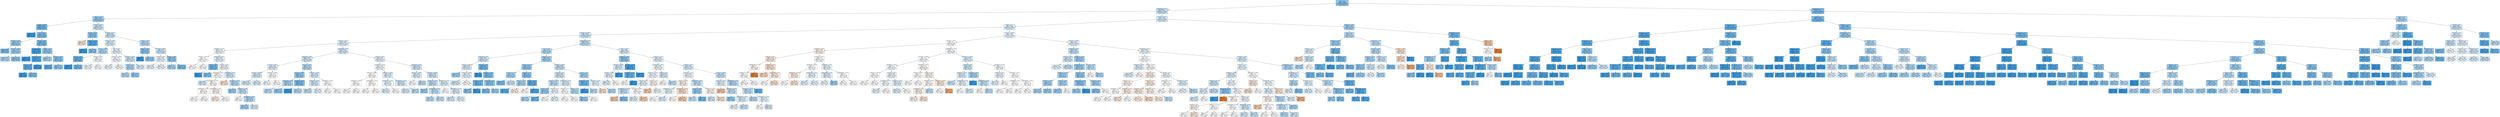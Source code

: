 digraph Tree {
node [shape=box, style="filled", color="black"] ;
0 [label="CCR <= 5.5\ngini = 0.408\nsamples = 68335\nvalue = [19505, 48830]\nclass = True", fillcolor="#88c4ef"] ;
1 [label="graphDepth <= 3.5\ngini = 0.487\nsamples = 15317\nvalue = [6422, 8895]\nclass = True", fillcolor="#c8e4f8"] ;
0 -> 1 [labeldistance=2.5, labelangle=45, headlabel="True"] ;
2 [label="nbproc <= 4.5\ngini = 0.439\nsamples = 3337\nvalue = [1088, 2249]\nclass = True", fillcolor="#99ccf2"] ;
1 -> 2 ;
3 [label="sdComp <= 0.065\ngini = 0.336\nsamples = 1516\nvalue = [324, 1192]\nclass = True", fillcolor="#6fb8ec"] ;
2 -> 3 ;
4 [label="gini = 0.0\nsamples = 264\nvalue = [0, 264]\nclass = True", fillcolor="#399de5"] ;
3 -> 4 ;
5 [label="CCR <= 0.55\ngini = 0.384\nsamples = 1252\nvalue = [324, 928]\nclass = True", fillcolor="#7ebfee"] ;
3 -> 5 ;
6 [label="sdComm <= 0.02\ngini = 0.431\nsamples = 464\nvalue = [146, 318]\nclass = True", fillcolor="#94caf1"] ;
5 -> 6 ;
7 [label="gini = 0.369\nsamples = 90\nvalue = [22, 68]\nclass = True", fillcolor="#79bded"] ;
6 -> 7 ;
8 [label="sdComm <= 0.065\ngini = 0.443\nsamples = 374\nvalue = [124, 250]\nclass = True", fillcolor="#9bcef2"] ;
6 -> 8 ;
9 [label="gini = 0.462\nsamples = 210\nvalue = [76, 134]\nclass = True", fillcolor="#a9d5f4"] ;
8 -> 9 ;
10 [label="gini = 0.414\nsamples = 164\nvalue = [48, 116]\nclass = True", fillcolor="#8bc6f0"] ;
8 -> 10 ;
11 [label="sdComp <= 0.65\ngini = 0.35\nsamples = 788\nvalue = [178, 610]\nclass = True", fillcolor="#73baed"] ;
5 -> 11 ;
12 [label="sdComp <= 0.2\ngini = 0.092\nsamples = 248\nvalue = [12, 236]\nclass = True", fillcolor="#43a2e6"] ;
11 -> 12 ;
13 [label="gini = 0.0\nsamples = 126\nvalue = [0, 126]\nclass = True", fillcolor="#399de5"] ;
12 -> 13 ;
14 [label="sdComm <= 0.65\ngini = 0.177\nsamples = 122\nvalue = [12, 110]\nclass = True", fillcolor="#4fa8e8"] ;
12 -> 14 ;
15 [label="sdComm <= 0.2\ngini = 0.266\nsamples = 76\nvalue = [12, 64]\nclass = True", fillcolor="#5eafea"] ;
14 -> 15 ;
16 [label="gini = 0.0\nsamples = 30\nvalue = [0, 30]\nclass = True", fillcolor="#399de5"] ;
15 -> 16 ;
17 [label="gini = 0.386\nsamples = 46\nvalue = [12, 34]\nclass = True", fillcolor="#7fc0ee"] ;
15 -> 17 ;
18 [label="gini = 0.0\nsamples = 46\nvalue = [0, 46]\nclass = True", fillcolor="#399de5"] ;
14 -> 18 ;
19 [label="sdComm <= 0.2\ngini = 0.426\nsamples = 540\nvalue = [166, 374]\nclass = True", fillcolor="#91c8f1"] ;
11 -> 19 ;
20 [label="gini = 0.459\nsamples = 174\nvalue = [62, 112]\nclass = True", fillcolor="#a7d3f3"] ;
19 -> 20 ;
21 [label="sdComm <= 0.65\ngini = 0.407\nsamples = 366\nvalue = [104, 262]\nclass = True", fillcolor="#88c4ef"] ;
19 -> 21 ;
22 [label="gini = 0.26\nsamples = 52\nvalue = [8, 44]\nclass = True", fillcolor="#5dafea"] ;
21 -> 22 ;
23 [label="gini = 0.425\nsamples = 314\nvalue = [96, 218]\nclass = True", fillcolor="#90c8f0"] ;
21 -> 23 ;
24 [label="sdComp <= 0.02\ngini = 0.487\nsamples = 1821\nvalue = [764, 1057]\nclass = True", fillcolor="#c8e4f8"] ;
2 -> 24 ;
25 [label="sdComm <= 0.02\ngini = 0.413\nsamples = 96\nvalue = [28, 68]\nclass = True", fillcolor="#8bc5f0"] ;
24 -> 25 ;
26 [label="gini = 0.494\nsamples = 36\nvalue = [20, 16]\nclass = False", fillcolor="#fae6d7"] ;
25 -> 26 ;
27 [label="sdComm <= 0.065\ngini = 0.231\nsamples = 60\nvalue = [8, 52]\nclass = True", fillcolor="#57ace9"] ;
25 -> 27 ;
28 [label="gini = 0.0\nsamples = 32\nvalue = [0, 32]\nclass = True", fillcolor="#399de5"] ;
27 -> 28 ;
29 [label="gini = 0.408\nsamples = 28\nvalue = [8, 20]\nclass = True", fillcolor="#88c4ef"] ;
27 -> 29 ;
30 [label="sdComp <= 0.2\ngini = 0.489\nsamples = 1725\nvalue = [736, 989]\nclass = True", fillcolor="#cce6f8"] ;
24 -> 30 ;
31 [label="sdComm <= 0.065\ngini = 0.495\nsamples = 1107\nvalue = [496, 611]\nclass = True", fillcolor="#daedfa"] ;
30 -> 31 ;
32 [label="sdComp <= 0.065\ngini = 0.47\nsamples = 244\nvalue = [92, 152]\nclass = True", fillcolor="#b1d8f5"] ;
31 -> 32 ;
33 [label="sdComm <= 0.02\ngini = 0.298\nsamples = 88\nvalue = [16, 72]\nclass = True", fillcolor="#65b3eb"] ;
32 -> 33 ;
34 [label="gini = 0.0\nsamples = 16\nvalue = [0, 16]\nclass = True", fillcolor="#399de5"] ;
33 -> 34 ;
35 [label="gini = 0.346\nsamples = 72\nvalue = [16, 56]\nclass = True", fillcolor="#72b9ec"] ;
33 -> 35 ;
36 [label="sdComm <= 0.02\ngini = 0.5\nsamples = 156\nvalue = [76, 80]\nclass = True", fillcolor="#f5fafe"] ;
32 -> 36 ;
37 [label="gini = 0.499\nsamples = 108\nvalue = [52, 56]\nclass = True", fillcolor="#f1f8fd"] ;
36 -> 37 ;
38 [label="gini = 0.5\nsamples = 48\nvalue = [24, 24]\nclass = False", fillcolor="#ffffff"] ;
36 -> 38 ;
39 [label="CCR <= 0.55\ngini = 0.498\nsamples = 863\nvalue = [404, 459]\nclass = True", fillcolor="#e7f3fc"] ;
31 -> 39 ;
40 [label="sdComp <= 0.065\ngini = 0.5\nsamples = 614\nvalue = [298, 316]\nclass = True", fillcolor="#f4f9fe"] ;
39 -> 40 ;
41 [label="gini = 0.499\nsamples = 192\nvalue = [92, 100]\nclass = True", fillcolor="#eff7fd"] ;
40 -> 41 ;
42 [label="gini = 0.5\nsamples = 422\nvalue = [206, 216]\nclass = True", fillcolor="#f6fafe"] ;
40 -> 42 ;
43 [label="sdComm <= 0.65\ngini = 0.489\nsamples = 249\nvalue = [106, 143]\nclass = True", fillcolor="#cce6f8"] ;
39 -> 43 ;
44 [label="sdComm <= 0.2\ngini = 0.466\nsamples = 81\nvalue = [30, 51]\nclass = True", fillcolor="#add7f4"] ;
43 -> 44 ;
45 [label="gini = 0.475\nsamples = 62\nvalue = [24, 38]\nclass = True", fillcolor="#b6dbf5"] ;
44 -> 45 ;
46 [label="gini = 0.432\nsamples = 19\nvalue = [6, 13]\nclass = True", fillcolor="#94caf1"] ;
44 -> 46 ;
47 [label="gini = 0.495\nsamples = 168\nvalue = [76, 92]\nclass = True", fillcolor="#ddeefa"] ;
43 -> 47 ;
48 [label="sdComm <= 0.2\ngini = 0.475\nsamples = 618\nvalue = [240, 378]\nclass = True", fillcolor="#b7dbf6"] ;
30 -> 48 ;
49 [label="sdComp <= 0.65\ngini = 0.418\nsamples = 188\nvalue = [56, 132]\nclass = True", fillcolor="#8dc7f0"] ;
48 -> 49 ;
50 [label="gini = 0.0\nsamples = 8\nvalue = [0, 8]\nclass = True", fillcolor="#399de5"] ;
49 -> 50 ;
51 [label="gini = 0.429\nsamples = 180\nvalue = [56, 124]\nclass = True", fillcolor="#92c9f1"] ;
49 -> 51 ;
52 [label="sdComm <= 0.65\ngini = 0.49\nsamples = 430\nvalue = [184, 246]\nclass = True", fillcolor="#cde6f8"] ;
48 -> 52 ;
53 [label="sdComp <= 0.65\ngini = 0.498\nsamples = 314\nvalue = [148, 166]\nclass = True", fillcolor="#eaf4fc"] ;
52 -> 53 ;
54 [label="gini = 0.498\nsamples = 94\nvalue = [44, 50]\nclass = True", fillcolor="#e7f3fc"] ;
53 -> 54 ;
55 [label="gini = 0.499\nsamples = 220\nvalue = [104, 116]\nclass = True", fillcolor="#ebf5fc"] ;
53 -> 55 ;
56 [label="sdComp <= 0.65\ngini = 0.428\nsamples = 116\nvalue = [36, 80]\nclass = True", fillcolor="#92c9f1"] ;
52 -> 56 ;
57 [label="gini = 0.457\nsamples = 68\nvalue = [24, 44]\nclass = True", fillcolor="#a5d2f3"] ;
56 -> 57 ;
58 [label="gini = 0.375\nsamples = 48\nvalue = [12, 36]\nclass = True", fillcolor="#7bbeee"] ;
56 -> 58 ;
59 [label="sdComp <= 0.65\ngini = 0.494\nsamples = 11980\nvalue = [5334, 6646]\nclass = True", fillcolor="#d8ecfa"] ;
1 -> 59 ;
60 [label="nbproc <= 4.5\ngini = 0.496\nsamples = 10882\nvalue = [4952, 5930]\nclass = True", fillcolor="#deeffb"] ;
59 -> 60 ;
61 [label="sdComp <= 0.065\ngini = 0.49\nsamples = 4290\nvalue = [1840, 2450]\nclass = True", fillcolor="#cee7f9"] ;
60 -> 61 ;
62 [label="sdComm <= 0.02\ngini = 0.496\nsamples = 1914\nvalue = [876, 1038]\nclass = True", fillcolor="#e0f0fb"] ;
61 -> 62 ;
63 [label="graphSize <= 22.5\ngini = 0.499\nsamples = 724\nvalue = [346, 378]\nclass = True", fillcolor="#eef7fd"] ;
62 -> 63 ;
64 [label="sdComp <= 0.02\ngini = 0.5\nsamples = 348\nvalue = [174, 174]\nclass = False", fillcolor="#ffffff"] ;
63 -> 64 ;
65 [label="gini = 0.5\nsamples = 216\nvalue = [108, 108]\nclass = False", fillcolor="#ffffff"] ;
64 -> 65 ;
66 [label="gini = 0.5\nsamples = 132\nvalue = [66, 66]\nclass = False", fillcolor="#ffffff"] ;
64 -> 66 ;
67 [label="graphDepth <= 6.5\ngini = 0.496\nsamples = 376\nvalue = [172, 204]\nclass = True", fillcolor="#e0f0fb"] ;
63 -> 67 ;
68 [label="sdComp <= 0.02\ngini = 0.355\nsamples = 26\nvalue = [6, 20]\nclass = True", fillcolor="#74baed"] ;
67 -> 68 ;
69 [label="gini = 0.0\nsamples = 4\nvalue = [0, 4]\nclass = True", fillcolor="#399de5"] ;
68 -> 69 ;
70 [label="gini = 0.397\nsamples = 22\nvalue = [6, 16]\nclass = True", fillcolor="#83c2ef"] ;
68 -> 70 ;
71 [label="sdComp <= 0.02\ngini = 0.499\nsamples = 350\nvalue = [166, 184]\nclass = True", fillcolor="#ecf5fc"] ;
67 -> 71 ;
72 [label="graphDepth <= 9.0\ngini = 0.5\nsamples = 230\nvalue = [114, 116]\nclass = True", fillcolor="#fcfdff"] ;
71 -> 72 ;
73 [label="gini = 0.494\nsamples = 36\nvalue = [16, 20]\nclass = True", fillcolor="#d7ebfa"] ;
72 -> 73 ;
74 [label="graphSize <= 75.0\ngini = 0.5\nsamples = 194\nvalue = [98, 96]\nclass = False", fillcolor="#fefcfb"] ;
72 -> 74 ;
75 [label="graphDepth <= 13.5\ngini = 0.5\nsamples = 136\nvalue = [68, 68]\nclass = False", fillcolor="#ffffff"] ;
74 -> 75 ;
76 [label="gini = 0.5\nsamples = 40\nvalue = [20, 20]\nclass = False", fillcolor="#ffffff"] ;
75 -> 76 ;
77 [label="gini = 0.5\nsamples = 96\nvalue = [48, 48]\nclass = False", fillcolor="#ffffff"] ;
75 -> 77 ;
78 [label="graphDepth <= 25.5\ngini = 0.499\nsamples = 58\nvalue = [30, 28]\nclass = False", fillcolor="#fdf7f2"] ;
74 -> 78 ;
79 [label="gini = 0.497\nsamples = 26\nvalue = [14, 12]\nclass = False", fillcolor="#fbede3"] ;
78 -> 79 ;
80 [label="gini = 0.5\nsamples = 32\nvalue = [16, 16]\nclass = False", fillcolor="#ffffff"] ;
78 -> 80 ;
81 [label="graphDepth <= 9.0\ngini = 0.491\nsamples = 120\nvalue = [52, 68]\nclass = True", fillcolor="#d0e8f9"] ;
71 -> 81 ;
82 [label="gini = 0.492\nsamples = 32\nvalue = [18, 14]\nclass = False", fillcolor="#f9e3d3"] ;
81 -> 82 ;
83 [label="graphSize <= 40.0\ngini = 0.474\nsamples = 88\nvalue = [34, 54]\nclass = True", fillcolor="#b6dbf5"] ;
81 -> 83 ;
84 [label="gini = 0.444\nsamples = 24\nvalue = [8, 16]\nclass = True", fillcolor="#9ccef2"] ;
83 -> 84 ;
85 [label="graphSize <= 75.0\ngini = 0.482\nsamples = 64\nvalue = [26, 38]\nclass = True", fillcolor="#c0e0f7"] ;
83 -> 85 ;
86 [label="gini = 0.5\nsamples = 16\nvalue = [8, 8]\nclass = False", fillcolor="#ffffff"] ;
85 -> 86 ;
87 [label="graphDepth <= 25.5\ngini = 0.469\nsamples = 48\nvalue = [18, 30]\nclass = True", fillcolor="#b0d8f5"] ;
85 -> 87 ;
88 [label="gini = 0.444\nsamples = 30\nvalue = [10, 20]\nclass = True", fillcolor="#9ccef2"] ;
87 -> 88 ;
89 [label="gini = 0.494\nsamples = 18\nvalue = [8, 10]\nclass = True", fillcolor="#d7ebfa"] ;
87 -> 89 ;
90 [label="graphDepth <= 9.0\ngini = 0.494\nsamples = 1190\nvalue = [530, 660]\nclass = True", fillcolor="#d8ecfa"] ;
62 -> 90 ;
91 [label="graphSize <= 22.5\ngini = 0.491\nsamples = 718\nvalue = [312, 406]\nclass = True", fillcolor="#d1e8f9"] ;
90 -> 91 ;
92 [label="sdComp <= 0.02\ngini = 0.496\nsamples = 498\nvalue = [228, 270]\nclass = True", fillcolor="#e0f0fb"] ;
91 -> 92 ;
93 [label="sdComm <= 0.065\ngini = 0.494\nsamples = 360\nvalue = [160, 200]\nclass = True", fillcolor="#d7ebfa"] ;
92 -> 93 ;
94 [label="gini = 0.493\nsamples = 236\nvalue = [104, 132]\nclass = True", fillcolor="#d5eaf9"] ;
93 -> 94 ;
95 [label="gini = 0.495\nsamples = 124\nvalue = [56, 68]\nclass = True", fillcolor="#dceefa"] ;
93 -> 95 ;
96 [label="sdComm <= 0.065\ngini = 0.5\nsamples = 138\nvalue = [68, 70]\nclass = True", fillcolor="#f9fcfe"] ;
92 -> 96 ;
97 [label="gini = 0.5\nsamples = 74\nvalue = [36, 38]\nclass = True", fillcolor="#f5fafe"] ;
96 -> 97 ;
98 [label="gini = 0.5\nsamples = 64\nvalue = [32, 32]\nclass = False", fillcolor="#ffffff"] ;
96 -> 98 ;
99 [label="sdComp <= 0.02\ngini = 0.472\nsamples = 220\nvalue = [84, 136]\nclass = True", fillcolor="#b3daf5"] ;
91 -> 99 ;
100 [label="sdComm <= 0.065\ngini = 0.432\nsamples = 114\nvalue = [36, 78]\nclass = True", fillcolor="#94caf1"] ;
99 -> 100 ;
101 [label="graphDepth <= 6.5\ngini = 0.461\nsamples = 72\nvalue = [26, 46]\nclass = True", fillcolor="#a9d4f4"] ;
100 -> 101 ;
102 [label="gini = 0.48\nsamples = 40\nvalue = [16, 24]\nclass = True", fillcolor="#bddef6"] ;
101 -> 102 ;
103 [label="gini = 0.43\nsamples = 32\nvalue = [10, 22]\nclass = True", fillcolor="#93caf1"] ;
101 -> 103 ;
104 [label="graphSize <= 40.0\ngini = 0.363\nsamples = 42\nvalue = [10, 32]\nclass = True", fillcolor="#77bced"] ;
100 -> 104 ;
105 [label="gini = 0.0\nsamples = 16\nvalue = [0, 16]\nclass = True", fillcolor="#399de5"] ;
104 -> 105 ;
106 [label="gini = 0.473\nsamples = 26\nvalue = [10, 16]\nclass = True", fillcolor="#b5daf5"] ;
104 -> 106 ;
107 [label="sdComm <= 0.065\ngini = 0.496\nsamples = 106\nvalue = [48, 58]\nclass = True", fillcolor="#ddeefb"] ;
99 -> 107 ;
108 [label="graphSize <= 40.0\ngini = 0.491\nsamples = 74\nvalue = [32, 42]\nclass = True", fillcolor="#d0e8f9"] ;
107 -> 108 ;
109 [label="gini = 0.483\nsamples = 44\nvalue = [18, 26]\nclass = True", fillcolor="#c2e1f7"] ;
108 -> 109 ;
110 [label="gini = 0.498\nsamples = 30\nvalue = [14, 16]\nclass = True", fillcolor="#e6f3fc"] ;
108 -> 110 ;
111 [label="graphSize <= 40.0\ngini = 0.5\nsamples = 32\nvalue = [16, 16]\nclass = False", fillcolor="#ffffff"] ;
107 -> 111 ;
112 [label="gini = 0.5\nsamples = 24\nvalue = [12, 12]\nclass = False", fillcolor="#ffffff"] ;
111 -> 112 ;
113 [label="gini = 0.5\nsamples = 8\nvalue = [4, 4]\nclass = False", fillcolor="#ffffff"] ;
111 -> 113 ;
114 [label="sdComp <= 0.02\ngini = 0.497\nsamples = 472\nvalue = [218, 254]\nclass = True", fillcolor="#e3f1fb"] ;
90 -> 114 ;
115 [label="graphSize <= 75.0\ngini = 0.499\nsamples = 296\nvalue = [142, 154]\nclass = True", fillcolor="#f0f7fd"] ;
114 -> 115 ;
116 [label="sdComm <= 0.065\ngini = 0.5\nsamples = 160\nvalue = [80, 80]\nclass = False", fillcolor="#ffffff"] ;
115 -> 116 ;
117 [label="graphSize <= 40.0\ngini = 0.5\nsamples = 84\nvalue = [42, 42]\nclass = False", fillcolor="#ffffff"] ;
116 -> 117 ;
118 [label="gini = 0.5\nsamples = 68\nvalue = [34, 34]\nclass = False", fillcolor="#ffffff"] ;
117 -> 118 ;
119 [label="gini = 0.5\nsamples = 16\nvalue = [8, 8]\nclass = False", fillcolor="#ffffff"] ;
117 -> 119 ;
120 [label="graphDepth <= 13.5\ngini = 0.5\nsamples = 76\nvalue = [38, 38]\nclass = False", fillcolor="#ffffff"] ;
116 -> 120 ;
121 [label="gini = 0.5\nsamples = 44\nvalue = [22, 22]\nclass = False", fillcolor="#ffffff"] ;
120 -> 121 ;
122 [label="gini = 0.5\nsamples = 32\nvalue = [16, 16]\nclass = False", fillcolor="#ffffff"] ;
120 -> 122 ;
123 [label="sdComm <= 0.065\ngini = 0.496\nsamples = 136\nvalue = [62, 74]\nclass = True", fillcolor="#dfeffb"] ;
115 -> 123 ;
124 [label="graphDepth <= 25.5\ngini = 0.499\nsamples = 76\nvalue = [36, 40]\nclass = True", fillcolor="#ebf5fc"] ;
123 -> 124 ;
125 [label="gini = 0.496\nsamples = 44\nvalue = [20, 24]\nclass = True", fillcolor="#deeffb"] ;
124 -> 125 ;
126 [label="gini = 0.5\nsamples = 32\nvalue = [16, 16]\nclass = False", fillcolor="#ffffff"] ;
124 -> 126 ;
127 [label="graphDepth <= 25.5\ngini = 0.491\nsamples = 60\nvalue = [26, 34]\nclass = True", fillcolor="#d0e8f9"] ;
123 -> 127 ;
128 [label="gini = 0.493\nsamples = 50\nvalue = [22, 28]\nclass = True", fillcolor="#d5eaf9"] ;
127 -> 128 ;
129 [label="gini = 0.48\nsamples = 10\nvalue = [4, 6]\nclass = True", fillcolor="#bddef6"] ;
127 -> 129 ;
130 [label="graphSize <= 40.0\ngini = 0.491\nsamples = 176\nvalue = [76, 100]\nclass = True", fillcolor="#cfe7f9"] ;
114 -> 130 ;
131 [label="sdComm <= 0.065\ngini = 0.495\nsamples = 40\nvalue = [18, 22]\nclass = True", fillcolor="#dbedfa"] ;
130 -> 131 ;
132 [label="gini = 0.5\nsamples = 20\nvalue = [10, 10]\nclass = False", fillcolor="#ffffff"] ;
131 -> 132 ;
133 [label="gini = 0.48\nsamples = 20\nvalue = [8, 12]\nclass = True", fillcolor="#bddef6"] ;
131 -> 133 ;
134 [label="sdComm <= 0.065\ngini = 0.489\nsamples = 136\nvalue = [58, 78]\nclass = True", fillcolor="#cce6f8"] ;
130 -> 134 ;
135 [label="graphSize <= 75.0\ngini = 0.48\nsamples = 70\nvalue = [28, 42]\nclass = True", fillcolor="#bddef6"] ;
134 -> 135 ;
136 [label="gini = 0.444\nsamples = 6\nvalue = [2, 4]\nclass = True", fillcolor="#9ccef2"] ;
135 -> 136 ;
137 [label="graphDepth <= 25.5\ngini = 0.482\nsamples = 64\nvalue = [26, 38]\nclass = True", fillcolor="#c0e0f7"] ;
135 -> 137 ;
138 [label="gini = 0.48\nsamples = 40\nvalue = [16, 24]\nclass = True", fillcolor="#bddef6"] ;
137 -> 138 ;
139 [label="gini = 0.486\nsamples = 24\nvalue = [10, 14]\nclass = True", fillcolor="#c6e3f8"] ;
137 -> 139 ;
140 [label="graphSize <= 75.0\ngini = 0.496\nsamples = 66\nvalue = [30, 36]\nclass = True", fillcolor="#deeffb"] ;
134 -> 140 ;
141 [label="gini = 0.5\nsamples = 8\nvalue = [4, 4]\nclass = False", fillcolor="#ffffff"] ;
140 -> 141 ;
142 [label="graphDepth <= 25.5\ngini = 0.495\nsamples = 58\nvalue = [26, 32]\nclass = True", fillcolor="#daedfa"] ;
140 -> 142 ;
143 [label="gini = 0.492\nsamples = 32\nvalue = [14, 18]\nclass = True", fillcolor="#d3e9f9"] ;
142 -> 143 ;
144 [label="gini = 0.497\nsamples = 26\nvalue = [12, 14]\nclass = True", fillcolor="#e3f1fb"] ;
142 -> 144 ;
145 [label="graphDepth <= 9.0\ngini = 0.482\nsamples = 2376\nvalue = [964, 1412]\nclass = True", fillcolor="#c0e0f7"] ;
61 -> 145 ;
146 [label="CCR <= 0.55\ngini = 0.474\nsamples = 1530\nvalue = [592, 938]\nclass = True", fillcolor="#b6dbf5"] ;
145 -> 146 ;
147 [label="graphSize <= 22.5\ngini = 0.49\nsamples = 728\nvalue = [312, 416]\nclass = True", fillcolor="#cee6f8"] ;
146 -> 147 ;
148 [label="sdComm <= 0.02\ngini = 0.494\nsamples = 672\nvalue = [300, 372]\nclass = True", fillcolor="#d9ecfa"] ;
147 -> 148 ;
149 [label="gini = 0.456\nsamples = 108\nvalue = [38, 70]\nclass = True", fillcolor="#a4d2f3"] ;
148 -> 149 ;
150 [label="sdComm <= 0.065\ngini = 0.497\nsamples = 564\nvalue = [262, 302]\nclass = True", fillcolor="#e5f2fc"] ;
148 -> 150 ;
151 [label="gini = 0.491\nsamples = 276\nvalue = [120, 156]\nclass = True", fillcolor="#d1e8f9"] ;
150 -> 151 ;
152 [label="gini = 0.5\nsamples = 288\nvalue = [142, 146]\nclass = True", fillcolor="#fafcfe"] ;
150 -> 152 ;
153 [label="sdComm <= 0.02\ngini = 0.337\nsamples = 56\nvalue = [12, 44]\nclass = True", fillcolor="#6fb8ec"] ;
147 -> 153 ;
154 [label="gini = 0.0\nsamples = 8\nvalue = [0, 8]\nclass = True", fillcolor="#399de5"] ;
153 -> 154 ;
155 [label="sdComm <= 0.065\ngini = 0.375\nsamples = 48\nvalue = [12, 36]\nclass = True", fillcolor="#7bbeee"] ;
153 -> 155 ;
156 [label="graphSize <= 40.0\ngini = 0.32\nsamples = 20\nvalue = [4, 16]\nclass = True", fillcolor="#6ab6ec"] ;
155 -> 156 ;
157 [label="gini = 0.408\nsamples = 14\nvalue = [4, 10]\nclass = True", fillcolor="#88c4ef"] ;
156 -> 157 ;
158 [label="gini = 0.0\nsamples = 6\nvalue = [0, 6]\nclass = True", fillcolor="#399de5"] ;
156 -> 158 ;
159 [label="graphDepth <= 6.5\ngini = 0.408\nsamples = 28\nvalue = [8, 20]\nclass = True", fillcolor="#88c4ef"] ;
155 -> 159 ;
160 [label="gini = 0.375\nsamples = 16\nvalue = [4, 12]\nclass = True", fillcolor="#7bbeee"] ;
159 -> 160 ;
161 [label="gini = 0.444\nsamples = 12\nvalue = [4, 8]\nclass = True", fillcolor="#9ccef2"] ;
159 -> 161 ;
162 [label="graphSize <= 22.5\ngini = 0.454\nsamples = 802\nvalue = [280, 522]\nclass = True", fillcolor="#a3d2f3"] ;
146 -> 162 ;
163 [label="sdComm <= 0.2\ngini = 0.43\nsamples = 518\nvalue = [162, 356]\nclass = True", fillcolor="#93caf1"] ;
162 -> 163 ;
164 [label="sdComp <= 0.2\ngini = 0.46\nsamples = 184\nvalue = [66, 118]\nclass = True", fillcolor="#a8d4f4"] ;
163 -> 164 ;
165 [label="gini = 0.388\nsamples = 76\nvalue = [20, 56]\nclass = True", fillcolor="#80c0ee"] ;
164 -> 165 ;
166 [label="gini = 0.489\nsamples = 108\nvalue = [46, 62]\nclass = True", fillcolor="#cce6f8"] ;
164 -> 166 ;
167 [label="sdComp <= 0.2\ngini = 0.41\nsamples = 334\nvalue = [96, 238]\nclass = True", fillcolor="#89c5ef"] ;
163 -> 167 ;
168 [label="sdComm <= 0.65\ngini = 0.46\nsamples = 206\nvalue = [74, 132]\nclass = True", fillcolor="#a8d4f4"] ;
167 -> 168 ;
169 [label="gini = 0.254\nsamples = 94\nvalue = [14, 80]\nclass = True", fillcolor="#5caeea"] ;
168 -> 169 ;
170 [label="gini = 0.497\nsamples = 112\nvalue = [60, 52]\nclass = False", fillcolor="#fceee5"] ;
168 -> 170 ;
171 [label="sdComm <= 0.65\ngini = 0.285\nsamples = 128\nvalue = [22, 106]\nclass = True", fillcolor="#62b1ea"] ;
167 -> 171 ;
172 [label="gini = 0.5\nsamples = 24\nvalue = [12, 12]\nclass = False", fillcolor="#ffffff"] ;
171 -> 172 ;
173 [label="gini = 0.174\nsamples = 104\nvalue = [10, 94]\nclass = True", fillcolor="#4ea7e8"] ;
171 -> 173 ;
174 [label="sdComm <= 0.65\ngini = 0.486\nsamples = 284\nvalue = [118, 166]\nclass = True", fillcolor="#c6e3f7"] ;
162 -> 174 ;
175 [label="sdComm <= 0.2\ngini = 0.489\nsamples = 234\nvalue = [100, 134]\nclass = True", fillcolor="#cde6f8"] ;
174 -> 175 ;
176 [label="graphSize <= 40.0\ngini = 0.481\nsamples = 114\nvalue = [46, 68]\nclass = True", fillcolor="#bfdff7"] ;
175 -> 176 ;
177 [label="sdComp <= 0.2\ngini = 0.436\nsamples = 56\nvalue = [18, 38]\nclass = True", fillcolor="#97cbf1"] ;
176 -> 177 ;
178 [label="gini = 0.465\nsamples = 38\nvalue = [14, 24]\nclass = True", fillcolor="#acd6f4"] ;
177 -> 178 ;
179 [label="gini = 0.346\nsamples = 18\nvalue = [4, 14]\nclass = True", fillcolor="#72b9ec"] ;
177 -> 179 ;
180 [label="sdComp <= 0.2\ngini = 0.499\nsamples = 58\nvalue = [28, 30]\nclass = True", fillcolor="#f2f8fd"] ;
176 -> 180 ;
181 [label="gini = 0.5\nsamples = 28\nvalue = [14, 14]\nclass = False", fillcolor="#ffffff"] ;
180 -> 181 ;
182 [label="gini = 0.498\nsamples = 30\nvalue = [14, 16]\nclass = True", fillcolor="#e6f3fc"] ;
180 -> 182 ;
183 [label="graphDepth <= 6.5\ngini = 0.495\nsamples = 120\nvalue = [54, 66]\nclass = True", fillcolor="#dbedfa"] ;
175 -> 183 ;
184 [label="sdComp <= 0.2\ngini = 0.5\nsamples = 64\nvalue = [32, 32]\nclass = False", fillcolor="#ffffff"] ;
183 -> 184 ;
185 [label="gini = 0.5\nsamples = 48\nvalue = [24, 24]\nclass = False", fillcolor="#ffffff"] ;
184 -> 185 ;
186 [label="gini = 0.5\nsamples = 16\nvalue = [8, 8]\nclass = False", fillcolor="#ffffff"] ;
184 -> 186 ;
187 [label="sdComp <= 0.2\ngini = 0.477\nsamples = 56\nvalue = [22, 34]\nclass = True", fillcolor="#b9dcf6"] ;
183 -> 187 ;
188 [label="gini = 0.43\nsamples = 32\nvalue = [10, 22]\nclass = True", fillcolor="#93caf1"] ;
187 -> 188 ;
189 [label="gini = 0.5\nsamples = 24\nvalue = [12, 12]\nclass = False", fillcolor="#ffffff"] ;
187 -> 189 ;
190 [label="sdComp <= 0.2\ngini = 0.461\nsamples = 50\nvalue = [18, 32]\nclass = True", fillcolor="#a8d4f4"] ;
174 -> 190 ;
191 [label="graphSize <= 40.0\ngini = 0.32\nsamples = 20\nvalue = [4, 16]\nclass = True", fillcolor="#6ab6ec"] ;
190 -> 191 ;
192 [label="gini = 0.0\nsamples = 10\nvalue = [0, 10]\nclass = True", fillcolor="#399de5"] ;
191 -> 192 ;
193 [label="gini = 0.48\nsamples = 10\nvalue = [4, 6]\nclass = True", fillcolor="#bddef6"] ;
191 -> 193 ;
194 [label="graphSize <= 40.0\ngini = 0.498\nsamples = 30\nvalue = [14, 16]\nclass = True", fillcolor="#e6f3fc"] ;
190 -> 194 ;
195 [label="gini = 0.49\nsamples = 14\nvalue = [8, 6]\nclass = False", fillcolor="#f8e0ce"] ;
194 -> 195 ;
196 [label="gini = 0.469\nsamples = 16\nvalue = [6, 10]\nclass = True", fillcolor="#b0d8f5"] ;
194 -> 196 ;
197 [label="CCR <= 0.55\ngini = 0.493\nsamples = 846\nvalue = [372, 474]\nclass = True", fillcolor="#d4eaf9"] ;
145 -> 197 ;
198 [label="graphSize <= 40.0\ngini = 0.416\nsamples = 88\nvalue = [26, 62]\nclass = True", fillcolor="#8cc6f0"] ;
197 -> 198 ;
199 [label="sdComm <= 0.065\ngini = 0.494\nsamples = 54\nvalue = [24, 30]\nclass = True", fillcolor="#d7ebfa"] ;
198 -> 199 ;
200 [label="sdComm <= 0.02\ngini = 0.497\nsamples = 52\nvalue = [24, 28]\nclass = True", fillcolor="#e3f1fb"] ;
199 -> 200 ;
201 [label="gini = 0.496\nsamples = 44\nvalue = [20, 24]\nclass = True", fillcolor="#deeffb"] ;
200 -> 201 ;
202 [label="gini = 0.5\nsamples = 8\nvalue = [4, 4]\nclass = False", fillcolor="#ffffff"] ;
200 -> 202 ;
203 [label="gini = 0.0\nsamples = 2\nvalue = [0, 2]\nclass = True", fillcolor="#399de5"] ;
199 -> 203 ;
204 [label="sdComm <= 0.065\ngini = 0.111\nsamples = 34\nvalue = [2, 32]\nclass = True", fillcolor="#45a3e7"] ;
198 -> 204 ;
205 [label="graphSize <= 75.0\ngini = 0.278\nsamples = 12\nvalue = [2, 10]\nclass = True", fillcolor="#61b1ea"] ;
204 -> 205 ;
206 [label="gini = 0.5\nsamples = 4\nvalue = [2, 2]\nclass = False", fillcolor="#ffffff"] ;
205 -> 206 ;
207 [label="gini = 0.0\nsamples = 8\nvalue = [0, 8]\nclass = True", fillcolor="#399de5"] ;
205 -> 207 ;
208 [label="gini = 0.0\nsamples = 22\nvalue = [0, 22]\nclass = True", fillcolor="#399de5"] ;
204 -> 208 ;
209 [label="sdComm <= 0.2\ngini = 0.496\nsamples = 758\nvalue = [346, 412]\nclass = True", fillcolor="#dfeffb"] ;
197 -> 209 ;
210 [label="graphDepth <= 25.5\ngini = 0.499\nsamples = 282\nvalue = [134, 148]\nclass = True", fillcolor="#ecf6fd"] ;
209 -> 210 ;
211 [label="graphSize <= 75.0\ngini = 0.499\nsamples = 246\nvalue = [118, 128]\nclass = True", fillcolor="#f0f7fd"] ;
210 -> 211 ;
212 [label="sdComp <= 0.2\ngini = 0.498\nsamples = 188\nvalue = [88, 100]\nclass = True", fillcolor="#e7f3fc"] ;
211 -> 212 ;
213 [label="graphDepth <= 13.5\ngini = 0.483\nsamples = 54\nvalue = [22, 32]\nclass = True", fillcolor="#c1e0f7"] ;
212 -> 213 ;
214 [label="gini = 0.463\nsamples = 22\nvalue = [14, 8]\nclass = False", fillcolor="#f4c9aa"] ;
213 -> 214 ;
215 [label="gini = 0.375\nsamples = 32\nvalue = [8, 24]\nclass = True", fillcolor="#7bbeee"] ;
213 -> 215 ;
216 [label="graphSize <= 40.0\ngini = 0.5\nsamples = 134\nvalue = [66, 68]\nclass = True", fillcolor="#f9fcfe"] ;
212 -> 216 ;
217 [label="gini = 0.495\nsamples = 102\nvalue = [46, 56]\nclass = True", fillcolor="#dceefa"] ;
216 -> 217 ;
218 [label="gini = 0.469\nsamples = 32\nvalue = [20, 12]\nclass = False", fillcolor="#f5cdb0"] ;
216 -> 218 ;
219 [label="sdComp <= 0.2\ngini = 0.499\nsamples = 58\nvalue = [30, 28]\nclass = False", fillcolor="#fdf7f2"] ;
211 -> 219 ;
220 [label="gini = 0.469\nsamples = 16\nvalue = [10, 6]\nclass = False", fillcolor="#f5cdb0"] ;
219 -> 220 ;
221 [label="gini = 0.499\nsamples = 42\nvalue = [20, 22]\nclass = True", fillcolor="#edf6fd"] ;
219 -> 221 ;
222 [label="sdComp <= 0.2\ngini = 0.494\nsamples = 36\nvalue = [16, 20]\nclass = True", fillcolor="#d7ebfa"] ;
210 -> 222 ;
223 [label="gini = 0.5\nsamples = 12\nvalue = [6, 6]\nclass = False", fillcolor="#ffffff"] ;
222 -> 223 ;
224 [label="gini = 0.486\nsamples = 24\nvalue = [10, 14]\nclass = True", fillcolor="#c6e3f8"] ;
222 -> 224 ;
225 [label="sdComp <= 0.2\ngini = 0.494\nsamples = 476\nvalue = [212, 264]\nclass = True", fillcolor="#d8ecfa"] ;
209 -> 225 ;
226 [label="graphSize <= 75.0\ngini = 0.499\nsamples = 214\nvalue = [102, 112]\nclass = True", fillcolor="#edf6fd"] ;
225 -> 226 ;
227 [label="sdComm <= 0.65\ngini = 0.499\nsamples = 118\nvalue = [62, 56]\nclass = False", fillcolor="#fcf3ec"] ;
226 -> 227 ;
228 [label="graphDepth <= 13.5\ngini = 0.497\nsamples = 56\nvalue = [26, 30]\nclass = True", fillcolor="#e5f2fc"] ;
227 -> 228 ;
229 [label="gini = 0.5\nsamples = 8\nvalue = [4, 4]\nclass = False", fillcolor="#ffffff"] ;
228 -> 229 ;
230 [label="gini = 0.497\nsamples = 48\nvalue = [22, 26]\nclass = True", fillcolor="#e1f0fb"] ;
228 -> 230 ;
231 [label="graphDepth <= 13.5\ngini = 0.487\nsamples = 62\nvalue = [36, 26]\nclass = False", fillcolor="#f8dcc8"] ;
227 -> 231 ;
232 [label="gini = 0.5\nsamples = 24\nvalue = [12, 12]\nclass = False", fillcolor="#ffffff"] ;
231 -> 232 ;
233 [label="gini = 0.465\nsamples = 38\nvalue = [24, 14]\nclass = False", fillcolor="#f4caac"] ;
231 -> 233 ;
234 [label="graphDepth <= 25.5\ngini = 0.486\nsamples = 96\nvalue = [40, 56]\nclass = True", fillcolor="#c6e3f8"] ;
226 -> 234 ;
235 [label="sdComm <= 0.65\ngini = 0.435\nsamples = 50\nvalue = [16, 34]\nclass = True", fillcolor="#96cbf1"] ;
234 -> 235 ;
236 [label="gini = 0.486\nsamples = 24\nvalue = [10, 14]\nclass = True", fillcolor="#c6e3f8"] ;
235 -> 236 ;
237 [label="gini = 0.355\nsamples = 26\nvalue = [6, 20]\nclass = True", fillcolor="#74baed"] ;
235 -> 237 ;
238 [label="sdComm <= 0.65\ngini = 0.499\nsamples = 46\nvalue = [24, 22]\nclass = False", fillcolor="#fdf5ef"] ;
234 -> 238 ;
239 [label="gini = 0.49\nsamples = 14\nvalue = [6, 8]\nclass = True", fillcolor="#cee6f8"] ;
238 -> 239 ;
240 [label="gini = 0.492\nsamples = 32\nvalue = [18, 14]\nclass = False", fillcolor="#f9e3d3"] ;
238 -> 240 ;
241 [label="sdComm <= 0.65\ngini = 0.487\nsamples = 262\nvalue = [110, 152]\nclass = True", fillcolor="#c8e4f8"] ;
225 -> 241 ;
242 [label="graphSize <= 40.0\ngini = 0.496\nsamples = 136\nvalue = [62, 74]\nclass = True", fillcolor="#dfeffb"] ;
241 -> 242 ;
243 [label="gini = 0.459\nsamples = 28\nvalue = [18, 10]\nclass = False", fillcolor="#f3c7a7"] ;
242 -> 243 ;
244 [label="graphSize <= 75.0\ngini = 0.483\nsamples = 108\nvalue = [44, 64]\nclass = True", fillcolor="#c1e0f7"] ;
242 -> 244 ;
245 [label="gini = 0.43\nsamples = 32\nvalue = [10, 22]\nclass = True", fillcolor="#93caf1"] ;
244 -> 245 ;
246 [label="graphDepth <= 25.5\ngini = 0.494\nsamples = 76\nvalue = [34, 42]\nclass = True", fillcolor="#d9ecfa"] ;
244 -> 246 ;
247 [label="gini = 0.499\nsamples = 38\nvalue = [18, 20]\nclass = True", fillcolor="#ebf5fc"] ;
246 -> 247 ;
248 [label="gini = 0.488\nsamples = 38\nvalue = [16, 22]\nclass = True", fillcolor="#c9e4f8"] ;
246 -> 248 ;
249 [label="graphDepth <= 25.5\ngini = 0.472\nsamples = 126\nvalue = [48, 78]\nclass = True", fillcolor="#b3d9f5"] ;
241 -> 249 ;
250 [label="graphSize <= 40.0\ngini = 0.481\nsamples = 114\nvalue = [46, 68]\nclass = True", fillcolor="#bfdff7"] ;
249 -> 250 ;
251 [label="gini = 0.474\nsamples = 88\nvalue = [34, 54]\nclass = True", fillcolor="#b6dbf5"] ;
250 -> 251 ;
252 [label="graphSize <= 75.0\ngini = 0.497\nsamples = 26\nvalue = [12, 14]\nclass = True", fillcolor="#e3f1fb"] ;
250 -> 252 ;
253 [label="gini = 0.5\nsamples = 12\nvalue = [6, 6]\nclass = False", fillcolor="#ffffff"] ;
252 -> 253 ;
254 [label="gini = 0.49\nsamples = 14\nvalue = [6, 8]\nclass = True", fillcolor="#cee6f8"] ;
252 -> 254 ;
255 [label="gini = 0.278\nsamples = 12\nvalue = [2, 10]\nclass = True", fillcolor="#61b1ea"] ;
249 -> 255 ;
256 [label="sdComp <= 0.065\ngini = 0.498\nsamples = 6592\nvalue = [3112, 3480]\nclass = True", fillcolor="#eaf5fc"] ;
60 -> 256 ;
257 [label="sdComm <= 0.02\ngini = 0.5\nsamples = 1960\nvalue = [980, 980]\nclass = False", fillcolor="#ffffff"] ;
256 -> 257 ;
258 [label="graphSize <= 40.0\ngini = 0.499\nsamples = 652\nvalue = [342, 310]\nclass = False", fillcolor="#fdf3ec"] ;
257 -> 258 ;
259 [label="sdComp <= 0.02\ngini = 0.496\nsamples = 426\nvalue = [232, 194]\nclass = False", fillcolor="#fbeadf"] ;
258 -> 259 ;
260 [label="graphDepth <= 7.5\ngini = 0.5\nsamples = 172\nvalue = [88, 84]\nclass = False", fillcolor="#fef9f6"] ;
259 -> 260 ;
261 [label="graphSize <= 22.5\ngini = 0.5\nsamples = 168\nvalue = [84, 84]\nclass = False", fillcolor="#ffffff"] ;
260 -> 261 ;
262 [label="gini = 0.5\nsamples = 128\nvalue = [64, 64]\nclass = False", fillcolor="#ffffff"] ;
261 -> 262 ;
263 [label="gini = 0.5\nsamples = 40\nvalue = [20, 20]\nclass = False", fillcolor="#ffffff"] ;
261 -> 263 ;
264 [label="gini = 0.0\nsamples = 4\nvalue = [4, 0]\nclass = False", fillcolor="#e58139"] ;
260 -> 264 ;
265 [label="graphSize <= 22.5\ngini = 0.491\nsamples = 254\nvalue = [144, 110]\nclass = False", fillcolor="#f9e1d0"] ;
259 -> 265 ;
266 [label="gini = 0.483\nsamples = 132\nvalue = [78, 54]\nclass = False", fillcolor="#f7d8c2"] ;
265 -> 266 ;
267 [label="graphDepth <= 7.5\ngini = 0.497\nsamples = 122\nvalue = [66, 56]\nclass = False", fillcolor="#fbece1"] ;
265 -> 267 ;
268 [label="gini = 0.5\nsamples = 40\nvalue = [20, 20]\nclass = False", fillcolor="#ffffff"] ;
267 -> 268 ;
269 [label="gini = 0.493\nsamples = 82\nvalue = [46, 36]\nclass = False", fillcolor="#f9e4d4"] ;
267 -> 269 ;
270 [label="sdComp <= 0.02\ngini = 0.5\nsamples = 226\nvalue = [110, 116]\nclass = True", fillcolor="#f5fafe"] ;
258 -> 270 ;
271 [label="graphSize <= 75.0\ngini = 0.5\nsamples = 124\nvalue = [62, 62]\nclass = False", fillcolor="#ffffff"] ;
270 -> 271 ;
272 [label="graphDepth <= 12.5\ngini = 0.498\nsamples = 64\nvalue = [34, 30]\nclass = False", fillcolor="#fcf0e8"] ;
271 -> 272 ;
273 [label="gini = 0.5\nsamples = 28\nvalue = [14, 14]\nclass = False", fillcolor="#ffffff"] ;
272 -> 273 ;
274 [label="gini = 0.494\nsamples = 36\nvalue = [20, 16]\nclass = False", fillcolor="#fae6d7"] ;
272 -> 274 ;
275 [label="graphDepth <= 25.5\ngini = 0.498\nsamples = 60\nvalue = [28, 32]\nclass = True", fillcolor="#e6f3fc"] ;
271 -> 275 ;
276 [label="gini = 0.497\nsamples = 26\nvalue = [12, 14]\nclass = True", fillcolor="#e3f1fb"] ;
275 -> 276 ;
277 [label="gini = 0.498\nsamples = 34\nvalue = [16, 18]\nclass = True", fillcolor="#e9f4fc"] ;
275 -> 277 ;
278 [label="graphSize <= 75.0\ngini = 0.498\nsamples = 102\nvalue = [48, 54]\nclass = True", fillcolor="#e9f4fc"] ;
270 -> 278 ;
279 [label="graphDepth <= 12.5\ngini = 0.495\nsamples = 62\nvalue = [28, 34]\nclass = True", fillcolor="#dceefa"] ;
278 -> 279 ;
280 [label="gini = 0.499\nsamples = 50\nvalue = [24, 26]\nclass = True", fillcolor="#f0f7fd"] ;
279 -> 280 ;
281 [label="gini = 0.444\nsamples = 12\nvalue = [4, 8]\nclass = True", fillcolor="#9ccef2"] ;
279 -> 281 ;
282 [label="graphDepth <= 25.5\ngini = 0.5\nsamples = 40\nvalue = [20, 20]\nclass = False", fillcolor="#ffffff"] ;
278 -> 282 ;
283 [label="gini = 0.5\nsamples = 20\nvalue = [10, 10]\nclass = False", fillcolor="#ffffff"] ;
282 -> 283 ;
284 [label="gini = 0.5\nsamples = 20\nvalue = [10, 10]\nclass = False", fillcolor="#ffffff"] ;
282 -> 284 ;
285 [label="graphDepth <= 13.5\ngini = 0.5\nsamples = 1308\nvalue = [638, 670]\nclass = True", fillcolor="#f6fafe"] ;
257 -> 285 ;
286 [label="sdComm <= 0.065\ngini = 0.5\nsamples = 1058\nvalue = [524, 534]\nclass = True", fillcolor="#fbfdff"] ;
285 -> 286 ;
287 [label="graphSize <= 22.5\ngini = 0.5\nsamples = 672\nvalue = [328, 344]\nclass = True", fillcolor="#f6fafe"] ;
286 -> 287 ;
288 [label="sdComp <= 0.02\ngini = 0.5\nsamples = 364\nvalue = [182, 182]\nclass = False", fillcolor="#ffffff"] ;
287 -> 288 ;
289 [label="gini = 0.5\nsamples = 280\nvalue = [140, 140]\nclass = False", fillcolor="#ffffff"] ;
288 -> 289 ;
290 [label="gini = 0.5\nsamples = 84\nvalue = [42, 42]\nclass = False", fillcolor="#ffffff"] ;
288 -> 290 ;
291 [label="sdComp <= 0.02\ngini = 0.499\nsamples = 308\nvalue = [146, 162]\nclass = True", fillcolor="#ebf5fc"] ;
287 -> 291 ;
292 [label="graphDepth <= 7.5\ngini = 0.5\nsamples = 160\nvalue = [78, 82]\nclass = True", fillcolor="#f5fafe"] ;
291 -> 292 ;
293 [label="gini = 0.498\nsamples = 60\nvalue = [28, 32]\nclass = True", fillcolor="#e6f3fc"] ;
292 -> 293 ;
294 [label="gini = 0.5\nsamples = 100\nvalue = [50, 50]\nclass = False", fillcolor="#ffffff"] ;
292 -> 294 ;
295 [label="graphSize <= 40.0\ngini = 0.497\nsamples = 148\nvalue = [68, 80]\nclass = True", fillcolor="#e1f0fb"] ;
291 -> 295 ;
296 [label="gini = 0.495\nsamples = 124\nvalue = [56, 68]\nclass = True", fillcolor="#dceefa"] ;
295 -> 296 ;
297 [label="gini = 0.5\nsamples = 24\nvalue = [12, 12]\nclass = False", fillcolor="#ffffff"] ;
295 -> 297 ;
298 [label="graphSize <= 22.5\ngini = 0.5\nsamples = 386\nvalue = [196, 190]\nclass = False", fillcolor="#fefbf9"] ;
286 -> 298 ;
299 [label="sdComp <= 0.02\ngini = 0.5\nsamples = 232\nvalue = [116, 116]\nclass = False", fillcolor="#ffffff"] ;
298 -> 299 ;
300 [label="gini = 0.5\nsamples = 76\nvalue = [38, 38]\nclass = False", fillcolor="#ffffff"] ;
299 -> 300 ;
301 [label="gini = 0.5\nsamples = 156\nvalue = [78, 78]\nclass = False", fillcolor="#ffffff"] ;
299 -> 301 ;
302 [label="sdComp <= 0.02\ngini = 0.499\nsamples = 154\nvalue = [80, 74]\nclass = False", fillcolor="#fdf6f0"] ;
298 -> 302 ;
303 [label="graphSize <= 40.0\ngini = 0.5\nsamples = 114\nvalue = [58, 56]\nclass = False", fillcolor="#fefbf8"] ;
302 -> 303 ;
304 [label="graphDepth <= 7.5\ngini = 0.498\nsamples = 94\nvalue = [50, 44]\nclass = False", fillcolor="#fcf0e7"] ;
303 -> 304 ;
305 [label="gini = 0.499\nsamples = 76\nvalue = [40, 36]\nclass = False", fillcolor="#fcf2eb"] ;
304 -> 305 ;
306 [label="gini = 0.494\nsamples = 18\nvalue = [10, 8]\nclass = False", fillcolor="#fae6d7"] ;
304 -> 306 ;
307 [label="gini = 0.48\nsamples = 20\nvalue = [8, 12]\nclass = True", fillcolor="#bddef6"] ;
303 -> 307 ;
308 [label="graphSize <= 40.0\ngini = 0.495\nsamples = 40\nvalue = [22, 18]\nclass = False", fillcolor="#fae8db"] ;
302 -> 308 ;
309 [label="gini = 0.5\nsamples = 32\nvalue = [16, 16]\nclass = False", fillcolor="#ffffff"] ;
308 -> 309 ;
310 [label="gini = 0.375\nsamples = 8\nvalue = [6, 2]\nclass = False", fillcolor="#eeab7b"] ;
308 -> 310 ;
311 [label="sdComm <= 0.065\ngini = 0.496\nsamples = 250\nvalue = [114, 136]\nclass = True", fillcolor="#dfeffb"] ;
285 -> 311 ;
312 [label="sdComp <= 0.02\ngini = 0.489\nsamples = 122\nvalue = [52, 70]\nclass = True", fillcolor="#cce6f8"] ;
311 -> 312 ;
313 [label="graphSize <= 75.0\ngini = 0.494\nsamples = 94\nvalue = [42, 52]\nclass = True", fillcolor="#d9ecfa"] ;
312 -> 313 ;
314 [label="gini = 0.49\nsamples = 42\nvalue = [18, 24]\nclass = True", fillcolor="#cee6f8"] ;
313 -> 314 ;
315 [label="graphDepth <= 25.5\ngini = 0.497\nsamples = 52\nvalue = [24, 28]\nclass = True", fillcolor="#e3f1fb"] ;
313 -> 315 ;
316 [label="gini = 0.5\nsamples = 16\nvalue = [8, 8]\nclass = False", fillcolor="#ffffff"] ;
315 -> 316 ;
317 [label="gini = 0.494\nsamples = 36\nvalue = [16, 20]\nclass = True", fillcolor="#d7ebfa"] ;
315 -> 317 ;
318 [label="graphSize <= 75.0\ngini = 0.459\nsamples = 28\nvalue = [10, 18]\nclass = True", fillcolor="#a7d3f3"] ;
312 -> 318 ;
319 [label="gini = 0.0\nsamples = 4\nvalue = [0, 4]\nclass = True", fillcolor="#399de5"] ;
318 -> 319 ;
320 [label="graphDepth <= 25.5\ngini = 0.486\nsamples = 24\nvalue = [10, 14]\nclass = True", fillcolor="#c6e3f8"] ;
318 -> 320 ;
321 [label="gini = 0.5\nsamples = 4\nvalue = [2, 2]\nclass = False", fillcolor="#ffffff"] ;
320 -> 321 ;
322 [label="gini = 0.48\nsamples = 20\nvalue = [8, 12]\nclass = True", fillcolor="#bddef6"] ;
320 -> 322 ;
323 [label="graphSize <= 75.0\ngini = 0.5\nsamples = 128\nvalue = [62, 66]\nclass = True", fillcolor="#f3f9fd"] ;
311 -> 323 ;
324 [label="sdComp <= 0.02\ngini = 0.498\nsamples = 64\nvalue = [30, 34]\nclass = True", fillcolor="#e8f3fc"] ;
323 -> 324 ;
325 [label="gini = 0.498\nsamples = 60\nvalue = [28, 32]\nclass = True", fillcolor="#e6f3fc"] ;
324 -> 325 ;
326 [label="gini = 0.5\nsamples = 4\nvalue = [2, 2]\nclass = False", fillcolor="#ffffff"] ;
324 -> 326 ;
327 [label="sdComp <= 0.02\ngini = 0.5\nsamples = 64\nvalue = [32, 32]\nclass = False", fillcolor="#ffffff"] ;
323 -> 327 ;
328 [label="graphDepth <= 25.5\ngini = 0.5\nsamples = 28\nvalue = [14, 14]\nclass = False", fillcolor="#ffffff"] ;
327 -> 328 ;
329 [label="gini = 0.5\nsamples = 20\nvalue = [10, 10]\nclass = False", fillcolor="#ffffff"] ;
328 -> 329 ;
330 [label="gini = 0.5\nsamples = 8\nvalue = [4, 4]\nclass = False", fillcolor="#ffffff"] ;
328 -> 330 ;
331 [label="graphDepth <= 25.5\ngini = 0.5\nsamples = 36\nvalue = [18, 18]\nclass = False", fillcolor="#ffffff"] ;
327 -> 331 ;
332 [label="gini = 0.5\nsamples = 16\nvalue = [8, 8]\nclass = False", fillcolor="#ffffff"] ;
331 -> 332 ;
333 [label="gini = 0.5\nsamples = 20\nvalue = [10, 10]\nclass = False", fillcolor="#ffffff"] ;
331 -> 333 ;
334 [label="sdComm <= 0.065\ngini = 0.497\nsamples = 4632\nvalue = [2132, 2500]\nclass = True", fillcolor="#e2f1fb"] ;
256 -> 334 ;
335 [label="graphSize <= 22.5\ngini = 0.482\nsamples = 1032\nvalue = [418, 614]\nclass = True", fillcolor="#c0e0f7"] ;
334 -> 335 ;
336 [label="sdComm <= 0.02\ngini = 0.49\nsamples = 768\nvalue = [330, 438]\nclass = True", fillcolor="#cee7f9"] ;
335 -> 336 ;
337 [label="gini = 0.498\nsamples = 300\nvalue = [140, 160]\nclass = True", fillcolor="#e6f3fc"] ;
336 -> 337 ;
338 [label="gini = 0.482\nsamples = 468\nvalue = [190, 278]\nclass = True", fillcolor="#c0e0f7"] ;
336 -> 338 ;
339 [label="graphSize <= 75.0\ngini = 0.444\nsamples = 264\nvalue = [88, 176]\nclass = True", fillcolor="#9ccef2"] ;
335 -> 339 ;
340 [label="graphDepth <= 9.0\ngini = 0.439\nsamples = 234\nvalue = [76, 158]\nclass = True", fillcolor="#98ccf2"] ;
339 -> 340 ;
341 [label="graphSize <= 40.0\ngini = 0.452\nsamples = 110\nvalue = [38, 72]\nclass = True", fillcolor="#a2d1f3"] ;
340 -> 341 ;
342 [label="sdComm <= 0.02\ngini = 0.45\nsamples = 76\nvalue = [26, 50]\nclass = True", fillcolor="#a0d0f3"] ;
341 -> 342 ;
343 [label="gini = 0.459\nsamples = 28\nvalue = [10, 18]\nclass = True", fillcolor="#a7d3f3"] ;
342 -> 343 ;
344 [label="gini = 0.444\nsamples = 48\nvalue = [16, 32]\nclass = True", fillcolor="#9ccef2"] ;
342 -> 344 ;
345 [label="sdComm <= 0.02\ngini = 0.457\nsamples = 34\nvalue = [12, 22]\nclass = True", fillcolor="#a5d2f3"] ;
341 -> 345 ;
346 [label="gini = 0.444\nsamples = 30\nvalue = [10, 20]\nclass = True", fillcolor="#9ccef2"] ;
345 -> 346 ;
347 [label="gini = 0.5\nsamples = 4\nvalue = [2, 2]\nclass = False", fillcolor="#ffffff"] ;
345 -> 347 ;
348 [label="sdComm <= 0.02\ngini = 0.425\nsamples = 124\nvalue = [38, 86]\nclass = True", fillcolor="#90c8f0"] ;
340 -> 348 ;
349 [label="graphDepth <= 13.5\ngini = 0.401\nsamples = 72\nvalue = [20, 52]\nclass = True", fillcolor="#85c3ef"] ;
348 -> 349 ;
350 [label="gini = 0.444\nsamples = 60\nvalue = [20, 40]\nclass = True", fillcolor="#9ccef2"] ;
349 -> 350 ;
351 [label="gini = 0.0\nsamples = 12\nvalue = [0, 12]\nclass = True", fillcolor="#399de5"] ;
349 -> 351 ;
352 [label="graphSize <= 40.0\ngini = 0.453\nsamples = 52\nvalue = [18, 34]\nclass = True", fillcolor="#a2d1f3"] ;
348 -> 352 ;
353 [label="gini = 0.401\nsamples = 36\nvalue = [10, 26]\nclass = True", fillcolor="#85c3ef"] ;
352 -> 353 ;
354 [label="gini = 0.5\nsamples = 16\nvalue = [8, 8]\nclass = False", fillcolor="#ffffff"] ;
352 -> 354 ;
355 [label="sdComm <= 0.02\ngini = 0.48\nsamples = 30\nvalue = [12, 18]\nclass = True", fillcolor="#bddef6"] ;
339 -> 355 ;
356 [label="gini = 0.5\nsamples = 8\nvalue = [4, 4]\nclass = False", fillcolor="#ffffff"] ;
355 -> 356 ;
357 [label="gini = 0.463\nsamples = 22\nvalue = [8, 14]\nclass = True", fillcolor="#aad5f4"] ;
355 -> 357 ;
358 [label="graphDepth <= 6.5\ngini = 0.499\nsamples = 3600\nvalue = [1714, 1886]\nclass = True", fillcolor="#edf6fd"] ;
334 -> 358 ;
359 [label="CCR <= 0.55\ngini = 0.5\nsamples = 2270\nvalue = [1120, 1150]\nclass = True", fillcolor="#fafcfe"] ;
358 -> 359 ;
360 [label="graphSize <= 22.5\ngini = 0.496\nsamples = 614\nvalue = [280, 334]\nclass = True", fillcolor="#dfeffb"] ;
359 -> 360 ;
361 [label="gini = 0.495\nsamples = 558\nvalue = [252, 306]\nclass = True", fillcolor="#dceefa"] ;
360 -> 361 ;
362 [label="gini = 0.5\nsamples = 56\nvalue = [28, 28]\nclass = False", fillcolor="#ffffff"] ;
360 -> 362 ;
363 [label="sdComm <= 0.65\ngini = 0.5\nsamples = 1656\nvalue = [840, 816]\nclass = False", fillcolor="#fefbf9"] ;
359 -> 363 ;
364 [label="sdComm <= 0.2\ngini = 0.498\nsamples = 864\nvalue = [460, 404]\nclass = False", fillcolor="#fcf0e7"] ;
363 -> 364 ;
365 [label="sdComp <= 0.2\ngini = 0.499\nsamples = 284\nvalue = [148, 136]\nclass = False", fillcolor="#fdf5ef"] ;
364 -> 365 ;
366 [label="graphSize <= 22.5\ngini = 0.5\nsamples = 132\nvalue = [66, 66]\nclass = False", fillcolor="#ffffff"] ;
365 -> 366 ;
367 [label="gini = 0.5\nsamples = 96\nvalue = [48, 48]\nclass = False", fillcolor="#ffffff"] ;
366 -> 367 ;
368 [label="gini = 0.5\nsamples = 36\nvalue = [18, 18]\nclass = False", fillcolor="#ffffff"] ;
366 -> 368 ;
369 [label="graphSize <= 22.5\ngini = 0.497\nsamples = 152\nvalue = [82, 70]\nclass = False", fillcolor="#fbede2"] ;
365 -> 369 ;
370 [label="gini = 0.495\nsamples = 120\nvalue = [66, 54]\nclass = False", fillcolor="#fae8db"] ;
369 -> 370 ;
371 [label="gini = 0.5\nsamples = 32\nvalue = [16, 16]\nclass = False", fillcolor="#ffffff"] ;
369 -> 371 ;
372 [label="sdComp <= 0.2\ngini = 0.497\nsamples = 580\nvalue = [312, 268]\nclass = False", fillcolor="#fbede3"] ;
364 -> 372 ;
373 [label="graphSize <= 22.5\ngini = 0.496\nsamples = 378\nvalue = [206, 172]\nclass = False", fillcolor="#fbeade"] ;
372 -> 373 ;
374 [label="gini = 0.497\nsamples = 324\nvalue = [174, 150]\nclass = False", fillcolor="#fbeee4"] ;
373 -> 374 ;
375 [label="gini = 0.483\nsamples = 54\nvalue = [32, 22]\nclass = False", fillcolor="#f7d8c1"] ;
373 -> 375 ;
376 [label="graphSize <= 22.5\ngini = 0.499\nsamples = 202\nvalue = [106, 96]\nclass = False", fillcolor="#fdf3ec"] ;
372 -> 376 ;
377 [label="gini = 0.497\nsamples = 182\nvalue = [98, 84]\nclass = False", fillcolor="#fbede3"] ;
376 -> 377 ;
378 [label="gini = 0.48\nsamples = 20\nvalue = [8, 12]\nclass = True", fillcolor="#bddef6"] ;
376 -> 378 ;
379 [label="sdComp <= 0.2\ngini = 0.499\nsamples = 792\nvalue = [380, 412]\nclass = True", fillcolor="#f0f7fd"] ;
363 -> 379 ;
380 [label="graphSize <= 22.5\ngini = 0.5\nsamples = 384\nvalue = [192, 192]\nclass = False", fillcolor="#ffffff"] ;
379 -> 380 ;
381 [label="gini = 0.5\nsamples = 312\nvalue = [156, 156]\nclass = False", fillcolor="#ffffff"] ;
380 -> 381 ;
382 [label="gini = 0.5\nsamples = 72\nvalue = [36, 36]\nclass = False", fillcolor="#ffffff"] ;
380 -> 382 ;
383 [label="graphSize <= 22.5\ngini = 0.497\nsamples = 408\nvalue = [188, 220]\nclass = True", fillcolor="#e2f1fb"] ;
379 -> 383 ;
384 [label="gini = 0.499\nsamples = 336\nvalue = [160, 176]\nclass = True", fillcolor="#edf6fd"] ;
383 -> 384 ;
385 [label="gini = 0.475\nsamples = 72\nvalue = [28, 44]\nclass = True", fillcolor="#b7dbf6"] ;
383 -> 385 ;
386 [label="sdComm <= 0.65\ngini = 0.494\nsamples = 1330\nvalue = [594, 736]\nclass = True", fillcolor="#d9ecfa"] ;
358 -> 386 ;
387 [label="sdComm <= 0.2\ngini = 0.498\nsamples = 1000\nvalue = [470, 530]\nclass = True", fillcolor="#e9f4fc"] ;
386 -> 387 ;
388 [label="graphSize <= 40.0\ngini = 0.495\nsamples = 618\nvalue = [278, 340]\nclass = True", fillcolor="#dbedfa"] ;
387 -> 388 ;
389 [label="sdComp <= 0.2\ngini = 0.489\nsamples = 342\nvalue = [146, 196]\nclass = True", fillcolor="#cce6f8"] ;
388 -> 389 ;
390 [label="CCR <= 0.55\ngini = 0.496\nsamples = 158\nvalue = [72, 86]\nclass = True", fillcolor="#dfeffb"] ;
389 -> 390 ;
391 [label="gini = 0.493\nsamples = 122\nvalue = [54, 68]\nclass = True", fillcolor="#d6ebfa"] ;
390 -> 391 ;
392 [label="gini = 0.5\nsamples = 36\nvalue = [18, 18]\nclass = False", fillcolor="#ffffff"] ;
390 -> 392 ;
393 [label="gini = 0.481\nsamples = 184\nvalue = [74, 110]\nclass = True", fillcolor="#bedff6"] ;
389 -> 393 ;
394 [label="CCR <= 0.55\ngini = 0.499\nsamples = 276\nvalue = [132, 144]\nclass = True", fillcolor="#eff7fd"] ;
388 -> 394 ;
395 [label="graphDepth <= 25.5\ngini = 0.408\nsamples = 14\nvalue = [4, 10]\nclass = True", fillcolor="#88c4ef"] ;
394 -> 395 ;
396 [label="gini = 0.0\nsamples = 10\nvalue = [0, 10]\nclass = True", fillcolor="#399de5"] ;
395 -> 396 ;
397 [label="gini = 0.0\nsamples = 4\nvalue = [4, 0]\nclass = False", fillcolor="#e58139"] ;
395 -> 397 ;
398 [label="graphSize <= 75.0\ngini = 0.5\nsamples = 262\nvalue = [128, 134]\nclass = True", fillcolor="#f6fbfe"] ;
394 -> 398 ;
399 [label="graphDepth <= 12.5\ngini = 0.5\nsamples = 122\nvalue = [62, 60]\nclass = False", fillcolor="#fefbf9"] ;
398 -> 399 ;
400 [label="sdComp <= 0.2\ngini = 0.499\nsamples = 46\nvalue = [24, 22]\nclass = False", fillcolor="#fdf5ef"] ;
399 -> 400 ;
401 [label="gini = 0.5\nsamples = 24\nvalue = [12, 12]\nclass = False", fillcolor="#ffffff"] ;
400 -> 401 ;
402 [label="gini = 0.496\nsamples = 22\nvalue = [12, 10]\nclass = False", fillcolor="#fbeade"] ;
400 -> 402 ;
403 [label="sdComp <= 0.2\ngini = 0.5\nsamples = 76\nvalue = [38, 38]\nclass = False", fillcolor="#ffffff"] ;
399 -> 403 ;
404 [label="gini = 0.5\nsamples = 20\nvalue = [10, 10]\nclass = False", fillcolor="#ffffff"] ;
403 -> 404 ;
405 [label="gini = 0.5\nsamples = 56\nvalue = [28, 28]\nclass = False", fillcolor="#ffffff"] ;
403 -> 405 ;
406 [label="sdComp <= 0.2\ngini = 0.498\nsamples = 140\nvalue = [66, 74]\nclass = True", fillcolor="#eaf4fc"] ;
398 -> 406 ;
407 [label="graphDepth <= 25.5\ngini = 0.5\nsamples = 80\nvalue = [40, 40]\nclass = False", fillcolor="#ffffff"] ;
406 -> 407 ;
408 [label="gini = 0.5\nsamples = 52\nvalue = [26, 26]\nclass = False", fillcolor="#ffffff"] ;
407 -> 408 ;
409 [label="gini = 0.5\nsamples = 28\nvalue = [14, 14]\nclass = False", fillcolor="#ffffff"] ;
407 -> 409 ;
410 [label="graphDepth <= 25.5\ngini = 0.491\nsamples = 60\nvalue = [26, 34]\nclass = True", fillcolor="#d0e8f9"] ;
406 -> 410 ;
411 [label="gini = 0.494\nsamples = 36\nvalue = [16, 20]\nclass = True", fillcolor="#d7ebfa"] ;
410 -> 411 ;
412 [label="gini = 0.486\nsamples = 24\nvalue = [10, 14]\nclass = True", fillcolor="#c6e3f8"] ;
410 -> 412 ;
413 [label="graphSize <= 40.0\ngini = 0.5\nsamples = 382\nvalue = [192, 190]\nclass = False", fillcolor="#fffefd"] ;
387 -> 413 ;
414 [label="sdComp <= 0.2\ngini = 0.495\nsamples = 120\nvalue = [66, 54]\nclass = False", fillcolor="#fae8db"] ;
413 -> 414 ;
415 [label="gini = 0.49\nsamples = 84\nvalue = [48, 36]\nclass = False", fillcolor="#f8e0ce"] ;
414 -> 415 ;
416 [label="gini = 0.5\nsamples = 36\nvalue = [18, 18]\nclass = False", fillcolor="#ffffff"] ;
414 -> 416 ;
417 [label="graphDepth <= 25.5\ngini = 0.499\nsamples = 262\nvalue = [126, 136]\nclass = True", fillcolor="#f0f8fd"] ;
413 -> 417 ;
418 [label="sdComp <= 0.2\ngini = 0.496\nsamples = 190\nvalue = [86, 104]\nclass = True", fillcolor="#ddeefa"] ;
417 -> 418 ;
419 [label="graphDepth <= 12.5\ngini = 0.499\nsamples = 96\nvalue = [50, 46]\nclass = False", fillcolor="#fdf5ef"] ;
418 -> 419 ;
420 [label="gini = 0.469\nsamples = 16\nvalue = [10, 6]\nclass = False", fillcolor="#f5cdb0"] ;
419 -> 420 ;
421 [label="graphSize <= 75.0\ngini = 0.5\nsamples = 80\nvalue = [40, 40]\nclass = False", fillcolor="#ffffff"] ;
419 -> 421 ;
422 [label="gini = 0.5\nsamples = 60\nvalue = [30, 30]\nclass = False", fillcolor="#ffffff"] ;
421 -> 422 ;
423 [label="gini = 0.5\nsamples = 20\nvalue = [10, 10]\nclass = False", fillcolor="#ffffff"] ;
421 -> 423 ;
424 [label="graphSize <= 75.0\ngini = 0.473\nsamples = 94\nvalue = [36, 58]\nclass = True", fillcolor="#b4daf5"] ;
418 -> 424 ;
425 [label="graphDepth <= 12.5\ngini = 0.483\nsamples = 54\nvalue = [22, 32]\nclass = True", fillcolor="#c1e0f7"] ;
424 -> 425 ;
426 [label="gini = 0.473\nsamples = 26\nvalue = [10, 16]\nclass = True", fillcolor="#b5daf5"] ;
425 -> 426 ;
427 [label="gini = 0.49\nsamples = 28\nvalue = [12, 16]\nclass = True", fillcolor="#cee6f8"] ;
425 -> 427 ;
428 [label="gini = 0.455\nsamples = 40\nvalue = [14, 26]\nclass = True", fillcolor="#a4d2f3"] ;
424 -> 428 ;
429 [label="sdComp <= 0.2\ngini = 0.494\nsamples = 72\nvalue = [40, 32]\nclass = False", fillcolor="#fae6d7"] ;
417 -> 429 ;
430 [label="gini = 0.496\nsamples = 44\nvalue = [20, 24]\nclass = True", fillcolor="#deeffb"] ;
429 -> 430 ;
431 [label="gini = 0.408\nsamples = 28\nvalue = [20, 8]\nclass = False", fillcolor="#efb388"] ;
429 -> 431 ;
432 [label="graphDepth <= 13.5\ngini = 0.469\nsamples = 330\nvalue = [124, 206]\nclass = True", fillcolor="#b0d8f5"] ;
386 -> 432 ;
433 [label="graphDepth <= 9.0\ngini = 0.491\nsamples = 230\nvalue = [100, 130]\nclass = True", fillcolor="#d1e8f9"] ;
432 -> 433 ;
434 [label="sdComp <= 0.2\ngini = 0.47\nsamples = 74\nvalue = [28, 46]\nclass = True", fillcolor="#b2d9f5"] ;
433 -> 434 ;
435 [label="gini = 0.496\nsamples = 44\nvalue = [20, 24]\nclass = True", fillcolor="#deeffb"] ;
434 -> 435 ;
436 [label="gini = 0.391\nsamples = 30\nvalue = [8, 22]\nclass = True", fillcolor="#81c1ee"] ;
434 -> 436 ;
437 [label="sdComp <= 0.2\ngini = 0.497\nsamples = 156\nvalue = [72, 84]\nclass = True", fillcolor="#e3f1fb"] ;
433 -> 437 ;
438 [label="gini = 0.495\nsamples = 124\nvalue = [56, 68]\nclass = True", fillcolor="#dceefa"] ;
437 -> 438 ;
439 [label="gini = 0.5\nsamples = 32\nvalue = [16, 16]\nclass = False", fillcolor="#ffffff"] ;
437 -> 439 ;
440 [label="sdComp <= 0.2\ngini = 0.365\nsamples = 100\nvalue = [24, 76]\nclass = True", fillcolor="#78bced"] ;
432 -> 440 ;
441 [label="graphSize <= 75.0\ngini = 0.48\nsamples = 30\nvalue = [12, 18]\nclass = True", fillcolor="#bddef6"] ;
440 -> 441 ;
442 [label="gini = 0.5\nsamples = 16\nvalue = [8, 8]\nclass = False", fillcolor="#ffffff"] ;
441 -> 442 ;
443 [label="graphDepth <= 25.5\ngini = 0.408\nsamples = 14\nvalue = [4, 10]\nclass = True", fillcolor="#88c4ef"] ;
441 -> 443 ;
444 [label="gini = 0.444\nsamples = 6\nvalue = [2, 4]\nclass = True", fillcolor="#9ccef2"] ;
443 -> 444 ;
445 [label="gini = 0.375\nsamples = 8\nvalue = [2, 6]\nclass = True", fillcolor="#7bbeee"] ;
443 -> 445 ;
446 [label="graphSize <= 75.0\ngini = 0.284\nsamples = 70\nvalue = [12, 58]\nclass = True", fillcolor="#62b1ea"] ;
440 -> 446 ;
447 [label="gini = 0.346\nsamples = 36\nvalue = [8, 28]\nclass = True", fillcolor="#72b9ec"] ;
446 -> 447 ;
448 [label="graphDepth <= 25.5\ngini = 0.208\nsamples = 34\nvalue = [4, 30]\nclass = True", fillcolor="#53aae8"] ;
446 -> 448 ;
449 [label="gini = 0.245\nsamples = 14\nvalue = [2, 12]\nclass = True", fillcolor="#5aade9"] ;
448 -> 449 ;
450 [label="gini = 0.18\nsamples = 20\nvalue = [2, 18]\nclass = True", fillcolor="#4fa8e8"] ;
448 -> 450 ;
451 [label="graphSize <= 40.0\ngini = 0.454\nsamples = 1098\nvalue = [382, 716]\nclass = True", fillcolor="#a3d1f3"] ;
59 -> 451 ;
452 [label="nbproc <= 4.5\ngini = 0.473\nsamples = 856\nvalue = [328, 528]\nclass = True", fillcolor="#b4daf5"] ;
451 -> 452 ;
453 [label="graphSize <= 22.5\ngini = 0.443\nsamples = 248\nvalue = [82, 166]\nclass = True", fillcolor="#9bcdf2"] ;
452 -> 453 ;
454 [label="sdComm <= 0.2\ngini = 0.496\nsamples = 128\nvalue = [58, 70]\nclass = True", fillcolor="#ddeefb"] ;
453 -> 454 ;
455 [label="gini = 0.486\nsamples = 24\nvalue = [14, 10]\nclass = False", fillcolor="#f8dbc6"] ;
454 -> 455 ;
456 [label="sdComm <= 0.65\ngini = 0.488\nsamples = 104\nvalue = [44, 60]\nclass = True", fillcolor="#cae5f8"] ;
454 -> 456 ;
457 [label="gini = 0.469\nsamples = 64\nvalue = [24, 40]\nclass = True", fillcolor="#b0d8f5"] ;
456 -> 457 ;
458 [label="gini = 0.5\nsamples = 40\nvalue = [20, 20]\nclass = False", fillcolor="#ffffff"] ;
456 -> 458 ;
459 [label="sdComm <= 0.65\ngini = 0.32\nsamples = 120\nvalue = [24, 96]\nclass = True", fillcolor="#6ab6ec"] ;
453 -> 459 ;
460 [label="sdComm <= 0.2\ngini = 0.278\nsamples = 60\nvalue = [10, 50]\nclass = True", fillcolor="#61b1ea"] ;
459 -> 460 ;
461 [label="graphDepth <= 7.5\ngini = 0.32\nsamples = 50\nvalue = [10, 40]\nclass = True", fillcolor="#6ab6ec"] ;
460 -> 461 ;
462 [label="gini = 0.375\nsamples = 16\nvalue = [4, 12]\nclass = True", fillcolor="#7bbeee"] ;
461 -> 462 ;
463 [label="gini = 0.291\nsamples = 34\nvalue = [6, 28]\nclass = True", fillcolor="#63b2eb"] ;
461 -> 463 ;
464 [label="gini = 0.0\nsamples = 10\nvalue = [0, 10]\nclass = True", fillcolor="#399de5"] ;
460 -> 464 ;
465 [label="graphDepth <= 7.5\ngini = 0.358\nsamples = 60\nvalue = [14, 46]\nclass = True", fillcolor="#75bbed"] ;
459 -> 465 ;
466 [label="gini = 0.346\nsamples = 18\nvalue = [4, 14]\nclass = True", fillcolor="#72b9ec"] ;
465 -> 466 ;
467 [label="gini = 0.363\nsamples = 42\nvalue = [10, 32]\nclass = True", fillcolor="#77bced"] ;
465 -> 467 ;
468 [label="graphDepth <= 7.5\ngini = 0.482\nsamples = 608\nvalue = [246, 362]\nclass = True", fillcolor="#c0e0f7"] ;
452 -> 468 ;
469 [label="sdComm <= 0.65\ngini = 0.472\nsamples = 530\nvalue = [202, 328]\nclass = True", fillcolor="#b3d9f5"] ;
468 -> 469 ;
470 [label="graphSize <= 22.5\ngini = 0.464\nsamples = 372\nvalue = [136, 236]\nclass = True", fillcolor="#abd5f4"] ;
469 -> 470 ;
471 [label="sdComm <= 0.2\ngini = 0.431\nsamples = 216\nvalue = [68, 148]\nclass = True", fillcolor="#94caf1"] ;
470 -> 471 ;
472 [label="gini = 0.298\nsamples = 22\nvalue = [4, 18]\nclass = True", fillcolor="#65b3eb"] ;
471 -> 472 ;
473 [label="gini = 0.442\nsamples = 194\nvalue = [64, 130]\nclass = True", fillcolor="#9acdf2"] ;
471 -> 473 ;
474 [label="sdComm <= 0.2\ngini = 0.492\nsamples = 156\nvalue = [68, 88]\nclass = True", fillcolor="#d2e9f9"] ;
470 -> 474 ;
475 [label="gini = 0.499\nsamples = 92\nvalue = [44, 48]\nclass = True", fillcolor="#eff7fd"] ;
474 -> 475 ;
476 [label="gini = 0.469\nsamples = 64\nvalue = [24, 40]\nclass = True", fillcolor="#b0d8f5"] ;
474 -> 476 ;
477 [label="graphSize <= 22.5\ngini = 0.486\nsamples = 158\nvalue = [66, 92]\nclass = True", fillcolor="#c7e3f8"] ;
469 -> 477 ;
478 [label="gini = 0.499\nsamples = 118\nvalue = [56, 62]\nclass = True", fillcolor="#ecf6fc"] ;
477 -> 478 ;
479 [label="gini = 0.375\nsamples = 40\nvalue = [10, 30]\nclass = True", fillcolor="#7bbeee"] ;
477 -> 479 ;
480 [label="sdComm <= 0.65\ngini = 0.492\nsamples = 78\nvalue = [44, 34]\nclass = False", fillcolor="#f9e2d2"] ;
468 -> 480 ;
481 [label="sdComm <= 0.2\ngini = 0.488\nsamples = 76\nvalue = [44, 32]\nclass = False", fillcolor="#f8ddc9"] ;
480 -> 481 ;
482 [label="gini = 0.499\nsamples = 58\nvalue = [30, 28]\nclass = False", fillcolor="#fdf7f2"] ;
481 -> 482 ;
483 [label="gini = 0.346\nsamples = 18\nvalue = [14, 4]\nclass = False", fillcolor="#eca572"] ;
481 -> 483 ;
484 [label="gini = 0.0\nsamples = 2\nvalue = [0, 2]\nclass = True", fillcolor="#399de5"] ;
480 -> 484 ;
485 [label="graphDepth <= 25.5\ngini = 0.347\nsamples = 242\nvalue = [54, 188]\nclass = True", fillcolor="#72b9ec"] ;
451 -> 485 ;
486 [label="sdComm <= 0.2\ngini = 0.28\nsamples = 214\nvalue = [36, 178]\nclass = True", fillcolor="#61b1ea"] ;
485 -> 486 ;
487 [label="graphSize <= 75.0\ngini = 0.357\nsamples = 86\nvalue = [20, 66]\nclass = True", fillcolor="#75bbed"] ;
486 -> 487 ;
488 [label="graphDepth <= 12.5\ngini = 0.444\nsamples = 48\nvalue = [16, 32]\nclass = True", fillcolor="#9ccef2"] ;
487 -> 488 ;
489 [label="nbproc <= 4.5\ngini = 0.26\nsamples = 26\nvalue = [4, 22]\nclass = True", fillcolor="#5dafea"] ;
488 -> 489 ;
490 [label="gini = 0.408\nsamples = 14\nvalue = [4, 10]\nclass = True", fillcolor="#88c4ef"] ;
489 -> 490 ;
491 [label="gini = 0.0\nsamples = 12\nvalue = [0, 12]\nclass = True", fillcolor="#399de5"] ;
489 -> 491 ;
492 [label="nbproc <= 4.5\ngini = 0.496\nsamples = 22\nvalue = [12, 10]\nclass = False", fillcolor="#fbeade"] ;
488 -> 492 ;
493 [label="gini = 0.0\nsamples = 4\nvalue = [0, 4]\nclass = True", fillcolor="#399de5"] ;
492 -> 493 ;
494 [label="gini = 0.444\nsamples = 18\nvalue = [12, 6]\nclass = False", fillcolor="#f2c09c"] ;
492 -> 494 ;
495 [label="nbproc <= 4.5\ngini = 0.188\nsamples = 38\nvalue = [4, 34]\nclass = True", fillcolor="#50a9e8"] ;
487 -> 495 ;
496 [label="gini = 0.375\nsamples = 16\nvalue = [4, 12]\nclass = True", fillcolor="#7bbeee"] ;
495 -> 496 ;
497 [label="gini = 0.0\nsamples = 22\nvalue = [0, 22]\nclass = True", fillcolor="#399de5"] ;
495 -> 497 ;
498 [label="nbproc <= 4.5\ngini = 0.219\nsamples = 128\nvalue = [16, 112]\nclass = True", fillcolor="#55abe9"] ;
486 -> 498 ;
499 [label="graphDepth <= 12.5\ngini = 0.124\nsamples = 60\nvalue = [4, 56]\nclass = True", fillcolor="#47a4e7"] ;
498 -> 499 ;
500 [label="sdComm <= 0.65\ngini = 0.231\nsamples = 30\nvalue = [4, 26]\nclass = True", fillcolor="#57ace9"] ;
499 -> 500 ;
501 [label="gini = 0.245\nsamples = 14\nvalue = [2, 12]\nclass = True", fillcolor="#5aade9"] ;
500 -> 501 ;
502 [label="gini = 0.219\nsamples = 16\nvalue = [2, 14]\nclass = True", fillcolor="#55abe9"] ;
500 -> 502 ;
503 [label="gini = 0.0\nsamples = 30\nvalue = [0, 30]\nclass = True", fillcolor="#399de5"] ;
499 -> 503 ;
504 [label="graphSize <= 75.0\ngini = 0.291\nsamples = 68\nvalue = [12, 56]\nclass = True", fillcolor="#63b2eb"] ;
498 -> 504 ;
505 [label="graphDepth <= 12.5\ngini = 0.204\nsamples = 52\nvalue = [6, 46]\nclass = True", fillcolor="#53aae8"] ;
504 -> 505 ;
506 [label="sdComm <= 0.65\ngini = 0.278\nsamples = 36\nvalue = [6, 30]\nclass = True", fillcolor="#61b1ea"] ;
505 -> 506 ;
507 [label="gini = 0.153\nsamples = 24\nvalue = [2, 22]\nclass = True", fillcolor="#4ba6e7"] ;
506 -> 507 ;
508 [label="gini = 0.444\nsamples = 12\nvalue = [4, 8]\nclass = True", fillcolor="#9ccef2"] ;
506 -> 508 ;
509 [label="gini = 0.0\nsamples = 16\nvalue = [0, 16]\nclass = True", fillcolor="#399de5"] ;
505 -> 509 ;
510 [label="sdComm <= 0.65\ngini = 0.469\nsamples = 16\nvalue = [6, 10]\nclass = True", fillcolor="#b0d8f5"] ;
504 -> 510 ;
511 [label="gini = 0.5\nsamples = 8\nvalue = [4, 4]\nclass = False", fillcolor="#ffffff"] ;
510 -> 511 ;
512 [label="gini = 0.375\nsamples = 8\nvalue = [2, 6]\nclass = True", fillcolor="#7bbeee"] ;
510 -> 512 ;
513 [label="nbproc <= 4.5\ngini = 0.459\nsamples = 28\nvalue = [18, 10]\nclass = False", fillcolor="#f3c7a7"] ;
485 -> 513 ;
514 [label="sdComm <= 0.55\ngini = 0.5\nsamples = 20\nvalue = [10, 10]\nclass = False", fillcolor="#ffffff"] ;
513 -> 514 ;
515 [label="gini = 0.444\nsamples = 12\nvalue = [4, 8]\nclass = True", fillcolor="#9ccef2"] ;
514 -> 515 ;
516 [label="gini = 0.375\nsamples = 8\nvalue = [6, 2]\nclass = False", fillcolor="#eeab7b"] ;
514 -> 516 ;
517 [label="gini = 0.0\nsamples = 8\nvalue = [8, 0]\nclass = False", fillcolor="#e58139"] ;
513 -> 517 ;
518 [label="graphDepth <= 25.5\ngini = 0.372\nsamples = 53018\nvalue = [13083, 39935]\nclass = True", fillcolor="#7abdee"] ;
0 -> 518 [labeldistance=2.5, labelangle=-45, headlabel="False"] ;
519 [label="sdComp <= 2.0\ngini = 0.348\nsamples = 44978\nvalue = [10099, 34879]\nclass = True", fillcolor="#72b9ed"] ;
518 -> 519 ;
520 [label="sdComm <= 6.5\ngini = 0.255\nsamples = 15478\nvalue = [2318, 13160]\nclass = True", fillcolor="#5caeea"] ;
519 -> 520 ;
521 [label="graphSize <= 40.0\ngini = 0.205\nsamples = 10038\nvalue = [1164, 8874]\nclass = True", fillcolor="#53aae8"] ;
520 -> 521 ;
522 [label="graphDepth <= 7.5\ngini = 0.258\nsamples = 5992\nvalue = [912, 5080]\nclass = True", fillcolor="#5dafea"] ;
521 -> 522 ;
523 [label="graphSize <= 22.5\ngini = 0.161\nsamples = 3976\nvalue = [352, 3624]\nclass = True", fillcolor="#4ca7e8"] ;
522 -> 523 ;
524 [label="graphDepth <= 3.5\ngini = 0.201\nsamples = 2914\nvalue = [330, 2584]\nclass = True", fillcolor="#52aae8"] ;
523 -> 524 ;
525 [label="nbproc <= 4.5\ngini = 0.046\nsamples = 1030\nvalue = [24, 1006]\nclass = True", fillcolor="#3e9fe6"] ;
524 -> 525 ;
526 [label="gini = 0.0\nsamples = 598\nvalue = [0, 598]\nclass = True", fillcolor="#399de5"] ;
525 -> 526 ;
527 [label="sdComm <= 2.0\ngini = 0.105\nsamples = 432\nvalue = [24, 408]\nclass = True", fillcolor="#45a3e7"] ;
525 -> 527 ;
528 [label="gini = 0.061\nsamples = 252\nvalue = [8, 244]\nclass = True", fillcolor="#3fa0e6"] ;
527 -> 528 ;
529 [label="gini = 0.162\nsamples = 180\nvalue = [16, 164]\nclass = True", fillcolor="#4ca7e8"] ;
527 -> 529 ;
530 [label="nbproc <= 4.5\ngini = 0.272\nsamples = 1884\nvalue = [306, 1578]\nclass = True", fillcolor="#5fb0ea"] ;
524 -> 530 ;
531 [label="sdComm <= 2.0\ngini = 0.313\nsamples = 1276\nvalue = [248, 1028]\nclass = True", fillcolor="#69b5eb"] ;
530 -> 531 ;
532 [label="gini = 0.296\nsamples = 708\nvalue = [128, 580]\nclass = True", fillcolor="#65b3eb"] ;
531 -> 532 ;
533 [label="gini = 0.333\nsamples = 568\nvalue = [120, 448]\nclass = True", fillcolor="#6eb7ec"] ;
531 -> 533 ;
534 [label="sdComm <= 2.0\ngini = 0.173\nsamples = 608\nvalue = [58, 550]\nclass = True", fillcolor="#4ea7e8"] ;
530 -> 534 ;
535 [label="gini = 0.15\nsamples = 318\nvalue = [26, 292]\nclass = True", fillcolor="#4ba6e7"] ;
534 -> 535 ;
536 [label="gini = 0.196\nsamples = 290\nvalue = [32, 258]\nclass = True", fillcolor="#52a9e8"] ;
534 -> 536 ;
537 [label="sdComm <= 2.0\ngini = 0.041\nsamples = 1062\nvalue = [22, 1040]\nclass = True", fillcolor="#3d9fe6"] ;
523 -> 537 ;
538 [label="nbproc <= 4.5\ngini = 0.086\nsamples = 490\nvalue = [22, 468]\nclass = True", fillcolor="#42a2e6"] ;
537 -> 538 ;
539 [label="gini = 0.0\nsamples = 266\nvalue = [0, 266]\nclass = True", fillcolor="#399de5"] ;
538 -> 539 ;
540 [label="gini = 0.177\nsamples = 224\nvalue = [22, 202]\nclass = True", fillcolor="#4fa8e8"] ;
538 -> 540 ;
541 [label="gini = 0.0\nsamples = 572\nvalue = [0, 572]\nclass = True", fillcolor="#399de5"] ;
537 -> 541 ;
542 [label="nbproc <= 4.5\ngini = 0.401\nsamples = 2016\nvalue = [560, 1456]\nclass = True", fillcolor="#85c3ef"] ;
522 -> 542 ;
543 [label="sdComm <= 2.0\ngini = 0.007\nsamples = 576\nvalue = [2, 574]\nclass = True", fillcolor="#3a9de5"] ;
542 -> 543 ;
544 [label="gini = 0.013\nsamples = 316\nvalue = [2, 314]\nclass = True", fillcolor="#3a9ee5"] ;
543 -> 544 ;
545 [label="gini = 0.0\nsamples = 260\nvalue = [0, 260]\nclass = True", fillcolor="#399de5"] ;
543 -> 545 ;
546 [label="sdComm <= 2.0\ngini = 0.475\nsamples = 1440\nvalue = [558, 882]\nclass = True", fillcolor="#b6dbf5"] ;
542 -> 546 ;
547 [label="gini = 0.422\nsamples = 536\nvalue = [162, 374]\nclass = True", fillcolor="#8fc7f0"] ;
546 -> 547 ;
548 [label="gini = 0.492\nsamples = 904\nvalue = [396, 508]\nclass = True", fillcolor="#d3e9f9"] ;
546 -> 548 ;
549 [label="nbproc <= 4.5\ngini = 0.117\nsamples = 4046\nvalue = [252, 3794]\nclass = True", fillcolor="#46a4e7"] ;
521 -> 549 ;
550 [label="graphSize <= 75.0\ngini = 0.153\nsamples = 2008\nvalue = [168, 1840]\nclass = True", fillcolor="#4ba6e7"] ;
549 -> 550 ;
551 [label="sdComm <= 2.0\ngini = 0.17\nsamples = 1280\nvalue = [120, 1160]\nclass = True", fillcolor="#4da7e8"] ;
550 -> 551 ;
552 [label="graphDepth <= 12.5\ngini = 0.241\nsamples = 598\nvalue = [84, 514]\nclass = True", fillcolor="#59ade9"] ;
551 -> 552 ;
553 [label="gini = 0.091\nsamples = 250\nvalue = [12, 238]\nclass = True", fillcolor="#43a2e6"] ;
552 -> 553 ;
554 [label="gini = 0.328\nsamples = 348\nvalue = [72, 276]\nclass = True", fillcolor="#6db7ec"] ;
552 -> 554 ;
555 [label="graphDepth <= 12.5\ngini = 0.1\nsamples = 682\nvalue = [36, 646]\nclass = True", fillcolor="#44a2e6"] ;
551 -> 555 ;
556 [label="gini = 0.282\nsamples = 212\nvalue = [36, 176]\nclass = True", fillcolor="#61b1ea"] ;
555 -> 556 ;
557 [label="gini = 0.0\nsamples = 470\nvalue = [0, 470]\nclass = True", fillcolor="#399de5"] ;
555 -> 557 ;
558 [label="sdComm <= 2.0\ngini = 0.123\nsamples = 728\nvalue = [48, 680]\nclass = True", fillcolor="#47a4e7"] ;
550 -> 558 ;
559 [label="gini = 0.0\nsamples = 374\nvalue = [0, 374]\nclass = True", fillcolor="#399de5"] ;
558 -> 559 ;
560 [label="gini = 0.234\nsamples = 354\nvalue = [48, 306]\nclass = True", fillcolor="#58ace9"] ;
558 -> 560 ;
561 [label="graphDepth <= 12.5\ngini = 0.079\nsamples = 2038\nvalue = [84, 1954]\nclass = True", fillcolor="#42a1e6"] ;
549 -> 561 ;
562 [label="gini = 0.0\nsamples = 652\nvalue = [0, 652]\nclass = True", fillcolor="#399de5"] ;
561 -> 562 ;
563 [label="graphSize <= 75.0\ngini = 0.114\nsamples = 1386\nvalue = [84, 1302]\nclass = True", fillcolor="#46a3e7"] ;
561 -> 563 ;
564 [label="sdComm <= 2.0\ngini = 0.162\nsamples = 942\nvalue = [84, 858]\nclass = True", fillcolor="#4ca7e8"] ;
563 -> 564 ;
565 [label="gini = 0.14\nsamples = 658\nvalue = [50, 608]\nclass = True", fillcolor="#49a5e7"] ;
564 -> 565 ;
566 [label="gini = 0.211\nsamples = 284\nvalue = [34, 250]\nclass = True", fillcolor="#54aae9"] ;
564 -> 566 ;
567 [label="gini = 0.0\nsamples = 444\nvalue = [0, 444]\nclass = True", fillcolor="#399de5"] ;
563 -> 567 ;
568 [label="graphSize <= 75.0\ngini = 0.334\nsamples = 5440\nvalue = [1154, 4286]\nclass = True", fillcolor="#6eb7ec"] ;
520 -> 568 ;
569 [label="graphSize <= 22.5\ngini = 0.363\nsamples = 4846\nvalue = [1154, 3692]\nclass = True", fillcolor="#77bced"] ;
568 -> 569 ;
570 [label="graphDepth <= 3.5\ngini = 0.428\nsamples = 1714\nvalue = [532, 1182]\nclass = True", fillcolor="#92c9f1"] ;
569 -> 570 ;
571 [label="nbproc <= 4.5\ngini = 0.177\nsamples = 368\nvalue = [36, 332]\nclass = True", fillcolor="#4ea8e8"] ;
570 -> 571 ;
572 [label="gini = 0.202\nsamples = 210\nvalue = [24, 186]\nclass = True", fillcolor="#53aae8"] ;
571 -> 572 ;
573 [label="gini = 0.14\nsamples = 158\nvalue = [12, 146]\nclass = True", fillcolor="#49a5e7"] ;
571 -> 573 ;
574 [label="nbproc <= 4.5\ngini = 0.465\nsamples = 1346\nvalue = [496, 850]\nclass = True", fillcolor="#add6f4"] ;
570 -> 574 ;
575 [label="gini = 0.454\nsamples = 596\nvalue = [208, 388]\nclass = True", fillcolor="#a3d2f3"] ;
574 -> 575 ;
576 [label="gini = 0.473\nsamples = 750\nvalue = [288, 462]\nclass = True", fillcolor="#b4daf5"] ;
574 -> 576 ;
577 [label="graphDepth <= 13.5\ngini = 0.318\nsamples = 3132\nvalue = [622, 2510]\nclass = True", fillcolor="#6ab5eb"] ;
569 -> 577 ;
578 [label="nbproc <= 4.5\ngini = 0.228\nsamples = 1772\nvalue = [232, 1540]\nclass = True", fillcolor="#57ace9"] ;
577 -> 578 ;
579 [label="graphSize <= 40.0\ngini = 0.08\nsamples = 858\nvalue = [36, 822]\nclass = True", fillcolor="#42a1e6"] ;
578 -> 579 ;
580 [label="gini = 0.0\nsamples = 618\nvalue = [0, 618]\nclass = True", fillcolor="#399de5"] ;
579 -> 580 ;
581 [label="gini = 0.255\nsamples = 240\nvalue = [36, 204]\nclass = True", fillcolor="#5caeea"] ;
579 -> 581 ;
582 [label="graphDepth <= 9.0\ngini = 0.337\nsamples = 914\nvalue = [196, 718]\nclass = True", fillcolor="#6fb8ec"] ;
578 -> 582 ;
583 [label="graphSize <= 40.0\ngini = 0.109\nsamples = 416\nvalue = [24, 392]\nclass = True", fillcolor="#45a3e7"] ;
582 -> 583 ;
584 [label="gini = 0.0\nsamples = 158\nvalue = [0, 158]\nclass = True", fillcolor="#399de5"] ;
583 -> 584 ;
585 [label="gini = 0.169\nsamples = 258\nvalue = [24, 234]\nclass = True", fillcolor="#4da7e8"] ;
583 -> 585 ;
586 [label="gini = 0.452\nsamples = 498\nvalue = [172, 326]\nclass = True", fillcolor="#a1d1f3"] ;
582 -> 586 ;
587 [label="nbproc <= 4.5\ngini = 0.409\nsamples = 1360\nvalue = [390, 970]\nclass = True", fillcolor="#89c4ef"] ;
577 -> 587 ;
588 [label="gini = 0.477\nsamples = 794\nvalue = [312, 482]\nclass = True", fillcolor="#b9dcf6"] ;
587 -> 588 ;
589 [label="gini = 0.238\nsamples = 566\nvalue = [78, 488]\nclass = True", fillcolor="#59ade9"] ;
587 -> 589 ;
590 [label="gini = 0.0\nsamples = 594\nvalue = [0, 594]\nclass = True", fillcolor="#399de5"] ;
568 -> 590 ;
591 [label="graphSize <= 22.5\ngini = 0.388\nsamples = 29500\nvalue = [7781, 21719]\nclass = True", fillcolor="#80c0ee"] ;
519 -> 591 ;
592 [label="graphDepth <= 3.5\ngini = 0.44\nsamples = 10824\nvalue = [3530, 7294]\nclass = True", fillcolor="#99ccf2"] ;
591 -> 592 ;
593 [label="sdComp <= 6.5\ngini = 0.265\nsamples = 2350\nvalue = [370, 1980]\nclass = True", fillcolor="#5eafea"] ;
592 -> 593 ;
594 [label="sdComm <= 2.0\ngini = 0.073\nsamples = 1218\nvalue = [46, 1172]\nclass = True", fillcolor="#41a1e6"] ;
593 -> 594 ;
595 [label="nbproc <= 4.5\ngini = 0.028\nsamples = 280\nvalue = [4, 276]\nclass = True", fillcolor="#3c9ee5"] ;
594 -> 595 ;
596 [label="gini = 0.0\nsamples = 96\nvalue = [0, 96]\nclass = True", fillcolor="#399de5"] ;
595 -> 596 ;
597 [label="gini = 0.043\nsamples = 184\nvalue = [4, 180]\nclass = True", fillcolor="#3d9fe6"] ;
595 -> 597 ;
598 [label="nbproc <= 4.5\ngini = 0.086\nsamples = 938\nvalue = [42, 896]\nclass = True", fillcolor="#42a2e6"] ;
594 -> 598 ;
599 [label="sdComm <= 6.5\ngini = 0.059\nsamples = 462\nvalue = [14, 448]\nclass = True", fillcolor="#3fa0e6"] ;
598 -> 599 ;
600 [label="gini = 0.019\nsamples = 204\nvalue = [2, 202]\nclass = True", fillcolor="#3b9ee5"] ;
599 -> 600 ;
601 [label="gini = 0.089\nsamples = 258\nvalue = [12, 246]\nclass = True", fillcolor="#43a2e6"] ;
599 -> 601 ;
602 [label="sdComm <= 6.5\ngini = 0.111\nsamples = 476\nvalue = [28, 448]\nclass = True", fillcolor="#45a3e7"] ;
598 -> 602 ;
603 [label="gini = 0.156\nsamples = 328\nvalue = [28, 300]\nclass = True", fillcolor="#4ba6e7"] ;
602 -> 603 ;
604 [label="gini = 0.0\nsamples = 148\nvalue = [0, 148]\nclass = True", fillcolor="#399de5"] ;
602 -> 604 ;
605 [label="nbproc <= 4.5\ngini = 0.409\nsamples = 1132\nvalue = [324, 808]\nclass = True", fillcolor="#88c4ef"] ;
593 -> 605 ;
606 [label="sdComm <= 6.5\ngini = 0.053\nsamples = 368\nvalue = [10, 358]\nclass = True", fillcolor="#3fa0e6"] ;
605 -> 606 ;
607 [label="sdComm <= 2.0\ngini = 0.086\nsamples = 222\nvalue = [10, 212]\nclass = True", fillcolor="#42a2e6"] ;
606 -> 607 ;
608 [label="gini = 0.0\nsamples = 138\nvalue = [0, 138]\nclass = True", fillcolor="#399de5"] ;
607 -> 608 ;
609 [label="gini = 0.21\nsamples = 84\nvalue = [10, 74]\nclass = True", fillcolor="#54aae9"] ;
607 -> 609 ;
610 [label="gini = 0.0\nsamples = 146\nvalue = [0, 146]\nclass = True", fillcolor="#399de5"] ;
606 -> 610 ;
611 [label="sdComm <= 6.5\ngini = 0.484\nsamples = 764\nvalue = [314, 450]\nclass = True", fillcolor="#c3e1f7"] ;
605 -> 611 ;
612 [label="sdComm <= 2.0\ngini = 0.492\nsamples = 616\nvalue = [268, 348]\nclass = True", fillcolor="#d1e8f9"] ;
611 -> 612 ;
613 [label="gini = 0.498\nsamples = 314\nvalue = [146, 168]\nclass = True", fillcolor="#e5f2fc"] ;
612 -> 613 ;
614 [label="gini = 0.482\nsamples = 302\nvalue = [122, 180]\nclass = True", fillcolor="#bfdff7"] ;
612 -> 614 ;
615 [label="gini = 0.428\nsamples = 148\nvalue = [46, 102]\nclass = True", fillcolor="#92c9f1"] ;
611 -> 615 ;
616 [label="sdComp <= 6.5\ngini = 0.468\nsamples = 8474\nvalue = [3160, 5314]\nclass = True", fillcolor="#afd7f4"] ;
592 -> 616 ;
617 [label="sdComm <= 2.0\ngini = 0.457\nsamples = 4766\nvalue = [1684, 3082]\nclass = True", fillcolor="#a5d3f3"] ;
616 -> 617 ;
618 [label="nbproc <= 4.5\ngini = 0.404\nsamples = 1438\nvalue = [404, 1034]\nclass = True", fillcolor="#86c3ef"] ;
617 -> 618 ;
619 [label="gini = 0.317\nsamples = 862\nvalue = [170, 692]\nclass = True", fillcolor="#6ab5eb"] ;
618 -> 619 ;
620 [label="gini = 0.482\nsamples = 576\nvalue = [234, 342]\nclass = True", fillcolor="#c0e0f7"] ;
618 -> 620 ;
621 [label="sdComm <= 6.5\ngini = 0.473\nsamples = 3328\nvalue = [1280, 2048]\nclass = True", fillcolor="#b5daf5"] ;
617 -> 621 ;
622 [label="nbproc <= 4.5\ngini = 0.49\nsamples = 2106\nvalue = [902, 1204]\nclass = True", fillcolor="#cde6f8"] ;
621 -> 622 ;
623 [label="gini = 0.484\nsamples = 1224\nvalue = [502, 722]\nclass = True", fillcolor="#c3e1f7"] ;
622 -> 623 ;
624 [label="gini = 0.496\nsamples = 882\nvalue = [400, 482]\nclass = True", fillcolor="#ddeefb"] ;
622 -> 624 ;
625 [label="nbproc <= 4.5\ngini = 0.427\nsamples = 1222\nvalue = [378, 844]\nclass = True", fillcolor="#92c9f1"] ;
621 -> 625 ;
626 [label="gini = 0.442\nsamples = 854\nvalue = [282, 572]\nclass = True", fillcolor="#9bcdf2"] ;
625 -> 626 ;
627 [label="gini = 0.386\nsamples = 368\nvalue = [96, 272]\nclass = True", fillcolor="#7fc0ee"] ;
625 -> 627 ;
628 [label="nbproc <= 4.5\ngini = 0.479\nsamples = 3708\nvalue = [1476, 2232]\nclass = True", fillcolor="#bcdef6"] ;
616 -> 628 ;
629 [label="sdComm <= 2.0\ngini = 0.485\nsamples = 2598\nvalue = [1072, 1526]\nclass = True", fillcolor="#c4e2f7"] ;
628 -> 629 ;
630 [label="gini = 0.498\nsamples = 1102\nvalue = [520, 582]\nclass = True", fillcolor="#eaf5fc"] ;
629 -> 630 ;
631 [label="sdComm <= 6.5\ngini = 0.466\nsamples = 1496\nvalue = [552, 944]\nclass = True", fillcolor="#add6f4"] ;
629 -> 631 ;
632 [label="gini = 0.459\nsamples = 544\nvalue = [194, 350]\nclass = True", fillcolor="#a7d3f3"] ;
631 -> 632 ;
633 [label="gini = 0.469\nsamples = 952\nvalue = [358, 594]\nclass = True", fillcolor="#b0d8f5"] ;
631 -> 633 ;
634 [label="sdComm <= 2.0\ngini = 0.463\nsamples = 1110\nvalue = [404, 706]\nclass = True", fillcolor="#aad5f4"] ;
628 -> 634 ;
635 [label="gini = 0.217\nsamples = 226\nvalue = [28, 198]\nclass = True", fillcolor="#55abe9"] ;
634 -> 635 ;
636 [label="sdComm <= 6.5\ngini = 0.489\nsamples = 884\nvalue = [376, 508]\nclass = True", fillcolor="#cce6f8"] ;
634 -> 636 ;
637 [label="gini = 0.467\nsamples = 430\nvalue = [160, 270]\nclass = True", fillcolor="#aed7f4"] ;
636 -> 637 ;
638 [label="gini = 0.499\nsamples = 454\nvalue = [216, 238]\nclass = True", fillcolor="#edf6fd"] ;
636 -> 638 ;
639 [label="graphDepth <= 9.0\ngini = 0.352\nsamples = 18676\nvalue = [4251, 14425]\nclass = True", fillcolor="#73baed"] ;
591 -> 639 ;
640 [label="sdComp <= 6.5\ngini = 0.158\nsamples = 5090\nvalue = [441, 4649]\nclass = True", fillcolor="#4ca6e7"] ;
639 -> 640 ;
641 [label="sdComm <= 6.5\ngini = 0.072\nsamples = 3386\nvalue = [126, 3260]\nclass = True", fillcolor="#41a1e6"] ;
640 -> 641 ;
642 [label="graphDepth <= 6.5\ngini = 0.059\nsamples = 2170\nvalue = [66, 2104]\nclass = True", fillcolor="#3fa0e6"] ;
641 -> 642 ;
643 [label="sdComm <= 2.0\ngini = 0.026\nsamples = 1226\nvalue = [16, 1210]\nclass = True", fillcolor="#3c9ee5"] ;
642 -> 643 ;
644 [label="nbproc <= 4.5\ngini = 0.063\nsamples = 488\nvalue = [16, 472]\nclass = True", fillcolor="#40a0e6"] ;
643 -> 644 ;
645 [label="gini = 0.035\nsamples = 226\nvalue = [4, 222]\nclass = True", fillcolor="#3d9fe5"] ;
644 -> 645 ;
646 [label="gini = 0.087\nsamples = 262\nvalue = [12, 250]\nclass = True", fillcolor="#43a2e6"] ;
644 -> 646 ;
647 [label="gini = 0.0\nsamples = 738\nvalue = [0, 738]\nclass = True", fillcolor="#399de5"] ;
643 -> 647 ;
648 [label="nbproc <= 4.5\ngini = 0.1\nsamples = 944\nvalue = [50, 894]\nclass = True", fillcolor="#44a2e6"] ;
642 -> 648 ;
649 [label="sdComm <= 2.0\ngini = 0.126\nsamples = 562\nvalue = [38, 524]\nclass = True", fillcolor="#47a4e7"] ;
648 -> 649 ;
650 [label="gini = 0.016\nsamples = 254\nvalue = [2, 252]\nclass = True", fillcolor="#3b9ee5"] ;
649 -> 650 ;
651 [label="gini = 0.206\nsamples = 308\nvalue = [36, 272]\nclass = True", fillcolor="#53aae8"] ;
649 -> 651 ;
652 [label="sdComm <= 2.0\ngini = 0.061\nsamples = 382\nvalue = [12, 370]\nclass = True", fillcolor="#3fa0e6"] ;
648 -> 652 ;
653 [label="gini = 0.139\nsamples = 160\nvalue = [12, 148]\nclass = True", fillcolor="#49a5e7"] ;
652 -> 653 ;
654 [label="gini = 0.0\nsamples = 222\nvalue = [0, 222]\nclass = True", fillcolor="#399de5"] ;
652 -> 654 ;
655 [label="graphSize <= 40.0\ngini = 0.094\nsamples = 1216\nvalue = [60, 1156]\nclass = True", fillcolor="#43a2e6"] ;
641 -> 655 ;
656 [label="nbproc <= 4.5\ngini = 0.14\nsamples = 476\nvalue = [36, 440]\nclass = True", fillcolor="#49a5e7"] ;
655 -> 656 ;
657 [label="gini = 0.166\nsamples = 262\nvalue = [24, 238]\nclass = True", fillcolor="#4da7e8"] ;
656 -> 657 ;
658 [label="gini = 0.106\nsamples = 214\nvalue = [12, 202]\nclass = True", fillcolor="#45a3e7"] ;
656 -> 658 ;
659 [label="nbproc <= 4.5\ngini = 0.063\nsamples = 740\nvalue = [24, 716]\nclass = True", fillcolor="#40a0e6"] ;
655 -> 659 ;
660 [label="gini = 0.0\nsamples = 442\nvalue = [0, 442]\nclass = True", fillcolor="#399de5"] ;
659 -> 660 ;
661 [label="gini = 0.148\nsamples = 298\nvalue = [24, 274]\nclass = True", fillcolor="#4aa6e7"] ;
659 -> 661 ;
662 [label="sdComm <= 2.0\ngini = 0.301\nsamples = 1704\nvalue = [315, 1389]\nclass = True", fillcolor="#66b3eb"] ;
640 -> 662 ;
663 [label="nbproc <= 4.5\ngini = 0.105\nsamples = 396\nvalue = [22, 374]\nclass = True", fillcolor="#45a3e7"] ;
662 -> 663 ;
664 [label="graphSize <= 40.0\ngini = 0.036\nsamples = 220\nvalue = [4, 216]\nclass = True", fillcolor="#3d9fe5"] ;
663 -> 664 ;
665 [label="gini = 0.0\nsamples = 138\nvalue = [0, 138]\nclass = True", fillcolor="#399de5"] ;
664 -> 665 ;
666 [label="gini = 0.093\nsamples = 82\nvalue = [4, 78]\nclass = True", fillcolor="#43a2e6"] ;
664 -> 666 ;
667 [label="graphSize <= 40.0\ngini = 0.184\nsamples = 176\nvalue = [18, 158]\nclass = True", fillcolor="#50a8e8"] ;
663 -> 667 ;
668 [label="gini = 0.165\nsamples = 88\nvalue = [8, 80]\nclass = True", fillcolor="#4da7e8"] ;
667 -> 668 ;
669 [label="gini = 0.201\nsamples = 88\nvalue = [10, 78]\nclass = True", fillcolor="#52aae8"] ;
667 -> 669 ;
670 [label="nbproc <= 4.5\ngini = 0.348\nsamples = 1308\nvalue = [293, 1015]\nclass = True", fillcolor="#72b9ed"] ;
662 -> 670 ;
671 [label="graphDepth <= 6.5\ngini = 0.287\nsamples = 760\nvalue = [132, 628]\nclass = True", fillcolor="#63b2ea"] ;
670 -> 671 ;
672 [label="sdComm <= 6.5\ngini = 0.343\nsamples = 482\nvalue = [106, 376]\nclass = True", fillcolor="#71b9ec"] ;
671 -> 672 ;
673 [label="gini = 0.165\nsamples = 176\nvalue = [16, 160]\nclass = True", fillcolor="#4da7e8"] ;
672 -> 673 ;
674 [label="gini = 0.415\nsamples = 306\nvalue = [90, 216]\nclass = True", fillcolor="#8bc6f0"] ;
672 -> 674 ;
675 [label="sdComm <= 6.5\ngini = 0.17\nsamples = 278\nvalue = [26, 252]\nclass = True", fillcolor="#4da7e8"] ;
671 -> 675 ;
676 [label="gini = 0.272\nsamples = 74\nvalue = [12, 62]\nclass = True", fillcolor="#5fb0ea"] ;
675 -> 676 ;
677 [label="gini = 0.128\nsamples = 204\nvalue = [14, 190]\nclass = True", fillcolor="#48a4e7"] ;
675 -> 677 ;
678 [label="graphSize <= 40.0\ngini = 0.415\nsamples = 548\nvalue = [161, 387]\nclass = True", fillcolor="#8bc6f0"] ;
670 -> 678 ;
679 [label="sdComm <= 6.5\ngini = 0.347\nsamples = 286\nvalue = [64, 222]\nclass = True", fillcolor="#72b9ec"] ;
678 -> 679 ;
680 [label="gini = 0.31\nsamples = 188\nvalue = [36, 152]\nclass = True", fillcolor="#68b4eb"] ;
679 -> 680 ;
681 [label="gini = 0.408\nsamples = 98\nvalue = [28, 70]\nclass = True", fillcolor="#88c4ef"] ;
679 -> 681 ;
682 [label="sdComm <= 6.5\ngini = 0.466\nsamples = 262\nvalue = [97, 165]\nclass = True", fillcolor="#add7f4"] ;
678 -> 682 ;
683 [label="gini = 0.449\nsamples = 106\nvalue = [36, 70]\nclass = True", fillcolor="#9fcff2"] ;
682 -> 683 ;
684 [label="gini = 0.476\nsamples = 156\nvalue = [61, 95]\nclass = True", fillcolor="#b8dcf6"] ;
682 -> 684 ;
685 [label="sdComm <= 6.5\ngini = 0.404\nsamples = 13586\nvalue = [3810, 9776]\nclass = True", fillcolor="#86c3ef"] ;
639 -> 685 ;
686 [label="graphSize <= 75.0\ngini = 0.425\nsamples = 9500\nvalue = [2908, 6592]\nclass = True", fillcolor="#90c8f0"] ;
685 -> 686 ;
687 [label="sdComm <= 2.0\ngini = 0.435\nsamples = 8432\nvalue = [2698, 5734]\nclass = True", fillcolor="#96cbf1"] ;
686 -> 687 ;
688 [label="sdComp <= 6.5\ngini = 0.417\nsamples = 3572\nvalue = [1058, 2514]\nclass = True", fillcolor="#8cc6f0"] ;
687 -> 688 ;
689 [label="graphSize <= 40.0\ngini = 0.321\nsamples = 1734\nvalue = [348, 1386]\nclass = True", fillcolor="#6bb6ec"] ;
688 -> 689 ;
690 [label="nbproc <= 4.5\ngini = 0.006\nsamples = 654\nvalue = [2, 652]\nclass = True", fillcolor="#3a9de5"] ;
689 -> 690 ;
691 [label="gini = 0.011\nsamples = 362\nvalue = [2, 360]\nclass = True", fillcolor="#3a9ee5"] ;
690 -> 691 ;
692 [label="gini = 0.0\nsamples = 292\nvalue = [0, 292]\nclass = True", fillcolor="#399de5"] ;
690 -> 692 ;
693 [label="nbproc <= 4.5\ngini = 0.435\nsamples = 1080\nvalue = [346, 734]\nclass = True", fillcolor="#96cbf1"] ;
689 -> 693 ;
694 [label="gini = 0.468\nsamples = 652\nvalue = [244, 408]\nclass = True", fillcolor="#afd8f5"] ;
693 -> 694 ;
695 [label="gini = 0.363\nsamples = 428\nvalue = [102, 326]\nclass = True", fillcolor="#77bced"] ;
693 -> 695 ;
696 [label="graphSize <= 40.0\ngini = 0.474\nsamples = 1838\nvalue = [710, 1128]\nclass = True", fillcolor="#b6dbf5"] ;
688 -> 696 ;
697 [label="nbproc <= 4.5\ngini = 0.491\nsamples = 780\nvalue = [338, 442]\nclass = True", fillcolor="#d0e8f9"] ;
696 -> 697 ;
698 [label="gini = 0.499\nsamples = 516\nvalue = [246, 270]\nclass = True", fillcolor="#edf6fd"] ;
697 -> 698 ;
699 [label="gini = 0.454\nsamples = 264\nvalue = [92, 172]\nclass = True", fillcolor="#a3d1f3"] ;
697 -> 699 ;
700 [label="nbproc <= 4.5\ngini = 0.456\nsamples = 1058\nvalue = [372, 686]\nclass = True", fillcolor="#a4d2f3"] ;
696 -> 700 ;
701 [label="gini = 0.432\nsamples = 468\nvalue = [148, 320]\nclass = True", fillcolor="#95caf1"] ;
700 -> 701 ;
702 [label="gini = 0.471\nsamples = 590\nvalue = [224, 366]\nclass = True", fillcolor="#b2d9f5"] ;
700 -> 702 ;
703 [label="sdComp <= 6.5\ngini = 0.447\nsamples = 4860\nvalue = [1640, 3220]\nclass = True", fillcolor="#9ecff2"] ;
687 -> 703 ;
704 [label="nbproc <= 4.5\ngini = 0.472\nsamples = 3704\nvalue = [1414, 2290]\nclass = True", fillcolor="#b3daf5"] ;
703 -> 704 ;
705 [label="graphDepth <= 13.5\ngini = 0.436\nsamples = 1838\nvalue = [590, 1248]\nclass = True", fillcolor="#97cbf1"] ;
704 -> 705 ;
706 [label="gini = 0.458\nsamples = 1188\nvalue = [422, 766]\nclass = True", fillcolor="#a6d3f3"] ;
705 -> 706 ;
707 [label="gini = 0.383\nsamples = 650\nvalue = [168, 482]\nclass = True", fillcolor="#7ebfee"] ;
705 -> 707 ;
708 [label="graphSize <= 40.0\ngini = 0.493\nsamples = 1866\nvalue = [824, 1042]\nclass = True", fillcolor="#d6eafa"] ;
704 -> 708 ;
709 [label="gini = 0.488\nsamples = 1064\nvalue = [450, 614]\nclass = True", fillcolor="#cae5f8"] ;
708 -> 709 ;
710 [label="gini = 0.498\nsamples = 802\nvalue = [374, 428]\nclass = True", fillcolor="#e6f3fc"] ;
708 -> 710 ;
711 [label="nbproc <= 4.5\ngini = 0.315\nsamples = 1156\nvalue = [226, 930]\nclass = True", fillcolor="#69b5eb"] ;
703 -> 711 ;
712 [label="graphSize <= 40.0\ngini = 0.309\nsamples = 586\nvalue = [112, 474]\nclass = True", fillcolor="#68b4eb"] ;
711 -> 712 ;
713 [label="gini = 0.052\nsamples = 150\nvalue = [4, 146]\nclass = True", fillcolor="#3ea0e6"] ;
712 -> 713 ;
714 [label="gini = 0.373\nsamples = 436\nvalue = [108, 328]\nclass = True", fillcolor="#7abdee"] ;
712 -> 714 ;
715 [label="graphDepth <= 13.5\ngini = 0.32\nsamples = 570\nvalue = [114, 456]\nclass = True", fillcolor="#6ab6ec"] ;
711 -> 715 ;
716 [label="gini = 0.437\nsamples = 192\nvalue = [62, 130]\nclass = True", fillcolor="#97ccf1"] ;
715 -> 716 ;
717 [label="gini = 0.237\nsamples = 378\nvalue = [52, 326]\nclass = True", fillcolor="#59ade9"] ;
715 -> 717 ;
718 [label="nbproc <= 4.5\ngini = 0.316\nsamples = 1068\nvalue = [210, 858]\nclass = True", fillcolor="#69b5eb"] ;
686 -> 718 ;
719 [label="sdComp <= 6.5\ngini = 0.206\nsamples = 532\nvalue = [62, 470]\nclass = True", fillcolor="#53aae8"] ;
718 -> 719 ;
720 [label="sdComm <= 2.0\ngini = 0.124\nsamples = 300\nvalue = [20, 280]\nclass = True", fillcolor="#47a4e7"] ;
719 -> 720 ;
721 [label="gini = 0.071\nsamples = 108\nvalue = [4, 104]\nclass = True", fillcolor="#41a1e6"] ;
720 -> 721 ;
722 [label="gini = 0.153\nsamples = 192\nvalue = [16, 176]\nclass = True", fillcolor="#4ba6e7"] ;
720 -> 722 ;
723 [label="sdComm <= 2.0\ngini = 0.297\nsamples = 232\nvalue = [42, 190]\nclass = True", fillcolor="#65b3eb"] ;
719 -> 723 ;
724 [label="gini = 0.427\nsamples = 84\nvalue = [26, 58]\nclass = True", fillcolor="#92c9f1"] ;
723 -> 724 ;
725 [label="gini = 0.193\nsamples = 148\nvalue = [16, 132]\nclass = True", fillcolor="#51a9e8"] ;
723 -> 725 ;
726 [label="sdComm <= 2.0\ngini = 0.4\nsamples = 536\nvalue = [148, 388]\nclass = True", fillcolor="#85c2ef"] ;
718 -> 726 ;
727 [label="sdComp <= 6.5\ngini = 0.357\nsamples = 146\nvalue = [34, 112]\nclass = True", fillcolor="#75bbed"] ;
726 -> 727 ;
728 [label="gini = 0.32\nsamples = 80\nvalue = [16, 64]\nclass = True", fillcolor="#6ab6ec"] ;
727 -> 728 ;
729 [label="gini = 0.397\nsamples = 66\nvalue = [18, 48]\nclass = True", fillcolor="#83c2ef"] ;
727 -> 729 ;
730 [label="sdComp <= 6.5\ngini = 0.414\nsamples = 390\nvalue = [114, 276]\nclass = True", fillcolor="#8bc5f0"] ;
726 -> 730 ;
731 [label="gini = 0.462\nsamples = 116\nvalue = [42, 74]\nclass = True", fillcolor="#a9d5f4"] ;
730 -> 731 ;
732 [label="gini = 0.387\nsamples = 274\nvalue = [72, 202]\nclass = True", fillcolor="#80c0ee"] ;
730 -> 732 ;
733 [label="nbproc <= 4.5\ngini = 0.344\nsamples = 4086\nvalue = [902, 3184]\nclass = True", fillcolor="#71b9ec"] ;
685 -> 733 ;
734 [label="graphSize <= 75.0\ngini = 0.24\nsamples = 1964\nvalue = [274, 1690]\nclass = True", fillcolor="#59ade9"] ;
733 -> 734 ;
735 [label="sdComp <= 6.5\ngini = 0.285\nsamples = 1558\nvalue = [268, 1290]\nclass = True", fillcolor="#62b1ea"] ;
734 -> 735 ;
736 [label="graphDepth <= 13.5\ngini = 0.24\nsamples = 890\nvalue = [124, 766]\nclass = True", fillcolor="#59ade9"] ;
735 -> 736 ;
737 [label="gini = 0.196\nsamples = 472\nvalue = [52, 420]\nclass = True", fillcolor="#52a9e8"] ;
736 -> 737 ;
738 [label="gini = 0.285\nsamples = 418\nvalue = [72, 346]\nclass = True", fillcolor="#62b1ea"] ;
736 -> 738 ;
739 [label="graphSize <= 40.0\ngini = 0.338\nsamples = 668\nvalue = [144, 524]\nclass = True", fillcolor="#6fb8ec"] ;
735 -> 739 ;
740 [label="gini = 0.389\nsamples = 544\nvalue = [144, 400]\nclass = True", fillcolor="#80c0ee"] ;
739 -> 740 ;
741 [label="gini = 0.0\nsamples = 124\nvalue = [0, 124]\nclass = True", fillcolor="#399de5"] ;
739 -> 741 ;
742 [label="sdComp <= 6.5\ngini = 0.029\nsamples = 406\nvalue = [6, 400]\nclass = True", fillcolor="#3c9ee5"] ;
734 -> 742 ;
743 [label="gini = 0.024\nsamples = 330\nvalue = [4, 326]\nclass = True", fillcolor="#3b9ee5"] ;
742 -> 743 ;
744 [label="gini = 0.051\nsamples = 76\nvalue = [2, 74]\nclass = True", fillcolor="#3ea0e6"] ;
742 -> 744 ;
745 [label="sdComp <= 6.5\ngini = 0.417\nsamples = 2122\nvalue = [628, 1494]\nclass = True", fillcolor="#8cc6f0"] ;
733 -> 745 ;
746 [label="graphSize <= 75.0\ngini = 0.355\nsamples = 1160\nvalue = [268, 892]\nclass = True", fillcolor="#74baed"] ;
745 -> 746 ;
747 [label="graphSize <= 40.0\ngini = 0.386\nsamples = 980\nvalue = [256, 724]\nclass = True", fillcolor="#7fc0ee"] ;
746 -> 747 ;
748 [label="gini = 0.339\nsamples = 602\nvalue = [130, 472]\nclass = True", fillcolor="#70b8ec"] ;
747 -> 748 ;
749 [label="gini = 0.444\nsamples = 378\nvalue = [126, 252]\nclass = True", fillcolor="#9ccef2"] ;
747 -> 749 ;
750 [label="gini = 0.124\nsamples = 180\nvalue = [12, 168]\nclass = True", fillcolor="#47a4e7"] ;
746 -> 750 ;
751 [label="graphSize <= 75.0\ngini = 0.468\nsamples = 962\nvalue = [360, 602]\nclass = True", fillcolor="#afd8f5"] ;
745 -> 751 ;
752 [label="graphDepth <= 13.5\ngini = 0.449\nsamples = 664\nvalue = [226, 438]\nclass = True", fillcolor="#9fd0f2"] ;
751 -> 752 ;
753 [label="gini = 0.471\nsamples = 570\nvalue = [216, 354]\nclass = True", fillcolor="#b2d9f5"] ;
752 -> 753 ;
754 [label="gini = 0.19\nsamples = 94\nvalue = [10, 84]\nclass = True", fillcolor="#51a9e8"] ;
752 -> 754 ;
755 [label="gini = 0.495\nsamples = 298\nvalue = [134, 164]\nclass = True", fillcolor="#dbedfa"] ;
751 -> 755 ;
756 [label="nbproc <= 4.5\ngini = 0.467\nsamples = 8040\nvalue = [2984, 5056]\nclass = True", fillcolor="#aed7f4"] ;
518 -> 756 ;
757 [label="sdComm <= 2.0\ngini = 0.422\nsamples = 3338\nvalue = [1010, 2328]\nclass = True", fillcolor="#8fc8f0"] ;
756 -> 757 ;
758 [label="sdComp <= 6.5\ngini = 0.489\nsamples = 1822\nvalue = [778, 1044]\nclass = True", fillcolor="#cde6f8"] ;
757 -> 758 ;
759 [label="sdComp <= 2.0\ngini = 0.439\nsamples = 712\nvalue = [232, 480]\nclass = True", fillcolor="#99ccf2"] ;
758 -> 759 ;
760 [label="gini = 0.446\nsamples = 536\nvalue = [180, 356]\nclass = True", fillcolor="#9dcff2"] ;
759 -> 760 ;
761 [label="gini = 0.416\nsamples = 176\nvalue = [52, 124]\nclass = True", fillcolor="#8cc6f0"] ;
759 -> 761 ;
762 [label="gini = 0.5\nsamples = 1110\nvalue = [546, 564]\nclass = True", fillcolor="#f9fcfe"] ;
758 -> 762 ;
763 [label="sdComp <= 2.0\ngini = 0.259\nsamples = 1516\nvalue = [232, 1284]\nclass = True", fillcolor="#5dafea"] ;
757 -> 763 ;
764 [label="sdComm <= 6.5\ngini = 0.007\nsamples = 540\nvalue = [2, 538]\nclass = True", fillcolor="#3a9de5"] ;
763 -> 764 ;
765 [label="gini = 0.0\nsamples = 392\nvalue = [0, 392]\nclass = True", fillcolor="#399de5"] ;
764 -> 765 ;
766 [label="gini = 0.027\nsamples = 148\nvalue = [2, 146]\nclass = True", fillcolor="#3c9ee5"] ;
764 -> 766 ;
767 [label="sdComm <= 6.5\ngini = 0.36\nsamples = 976\nvalue = [230, 746]\nclass = True", fillcolor="#76bbed"] ;
763 -> 767 ;
768 [label="sdComp <= 6.5\ngini = 0.256\nsamples = 490\nvalue = [74, 416]\nclass = True", fillcolor="#5caeea"] ;
767 -> 768 ;
769 [label="gini = 0.025\nsamples = 312\nvalue = [4, 308]\nclass = True", fillcolor="#3c9ee5"] ;
768 -> 769 ;
770 [label="gini = 0.477\nsamples = 178\nvalue = [70, 108]\nclass = True", fillcolor="#b9ddf6"] ;
768 -> 770 ;
771 [label="sdComp <= 6.5\ngini = 0.436\nsamples = 486\nvalue = [156, 330]\nclass = True", fillcolor="#97cbf1"] ;
767 -> 771 ;
772 [label="gini = 0.464\nsamples = 356\nvalue = [130, 226]\nclass = True", fillcolor="#abd5f4"] ;
771 -> 772 ;
773 [label="gini = 0.32\nsamples = 130\nvalue = [26, 104]\nclass = True", fillcolor="#6ab6ec"] ;
771 -> 773 ;
774 [label="sdComp <= 6.5\ngini = 0.487\nsamples = 4702\nvalue = [1974, 2728]\nclass = True", fillcolor="#c8e4f8"] ;
756 -> 774 ;
775 [label="sdComm <= 2.0\ngini = 0.493\nsamples = 4132\nvalue = [1830, 2302]\nclass = True", fillcolor="#d6ebfa"] ;
774 -> 775 ;
776 [label="sdComp <= 2.0\ngini = 0.484\nsamples = 974\nvalue = [400, 574]\nclass = True", fillcolor="#c3e1f7"] ;
775 -> 776 ;
777 [label="gini = 0.35\nsamples = 274\nvalue = [62, 212]\nclass = True", fillcolor="#73baed"] ;
776 -> 777 ;
778 [label="gini = 0.499\nsamples = 700\nvalue = [338, 362]\nclass = True", fillcolor="#f2f9fd"] ;
776 -> 778 ;
779 [label="sdComp <= 2.0\ngini = 0.496\nsamples = 3158\nvalue = [1430, 1728]\nclass = True", fillcolor="#ddeefb"] ;
775 -> 779 ;
780 [label="sdComm <= 6.5\ngini = 0.498\nsamples = 1878\nvalue = [878, 1000]\nclass = True", fillcolor="#e7f3fc"] ;
779 -> 780 ;
781 [label="gini = 0.498\nsamples = 984\nvalue = [460, 524]\nclass = True", fillcolor="#e7f3fc"] ;
780 -> 781 ;
782 [label="gini = 0.498\nsamples = 894\nvalue = [418, 476]\nclass = True", fillcolor="#e7f3fc"] ;
780 -> 782 ;
783 [label="sdComm <= 6.5\ngini = 0.491\nsamples = 1280\nvalue = [552, 728]\nclass = True", fillcolor="#cfe7f9"] ;
779 -> 783 ;
784 [label="gini = 0.494\nsamples = 786\nvalue = [350, 436]\nclass = True", fillcolor="#d8ecfa"] ;
783 -> 784 ;
785 [label="gini = 0.483\nsamples = 494\nvalue = [202, 292]\nclass = True", fillcolor="#c2e1f7"] ;
783 -> 785 ;
786 [label="sdComm <= 6.5\ngini = 0.378\nsamples = 570\nvalue = [144, 426]\nclass = True", fillcolor="#7cbeee"] ;
774 -> 786 ;
787 [label="sdComm <= 2.0\ngini = 0.259\nsamples = 340\nvalue = [52, 288]\nclass = True", fillcolor="#5dafea"] ;
786 -> 787 ;
788 [label="gini = 0.121\nsamples = 124\nvalue = [8, 116]\nclass = True", fillcolor="#47a4e7"] ;
787 -> 788 ;
789 [label="gini = 0.324\nsamples = 216\nvalue = [44, 172]\nclass = True", fillcolor="#6cb6ec"] ;
787 -> 789 ;
790 [label="gini = 0.48\nsamples = 230\nvalue = [92, 138]\nclass = True", fillcolor="#bddef6"] ;
786 -> 790 ;
}